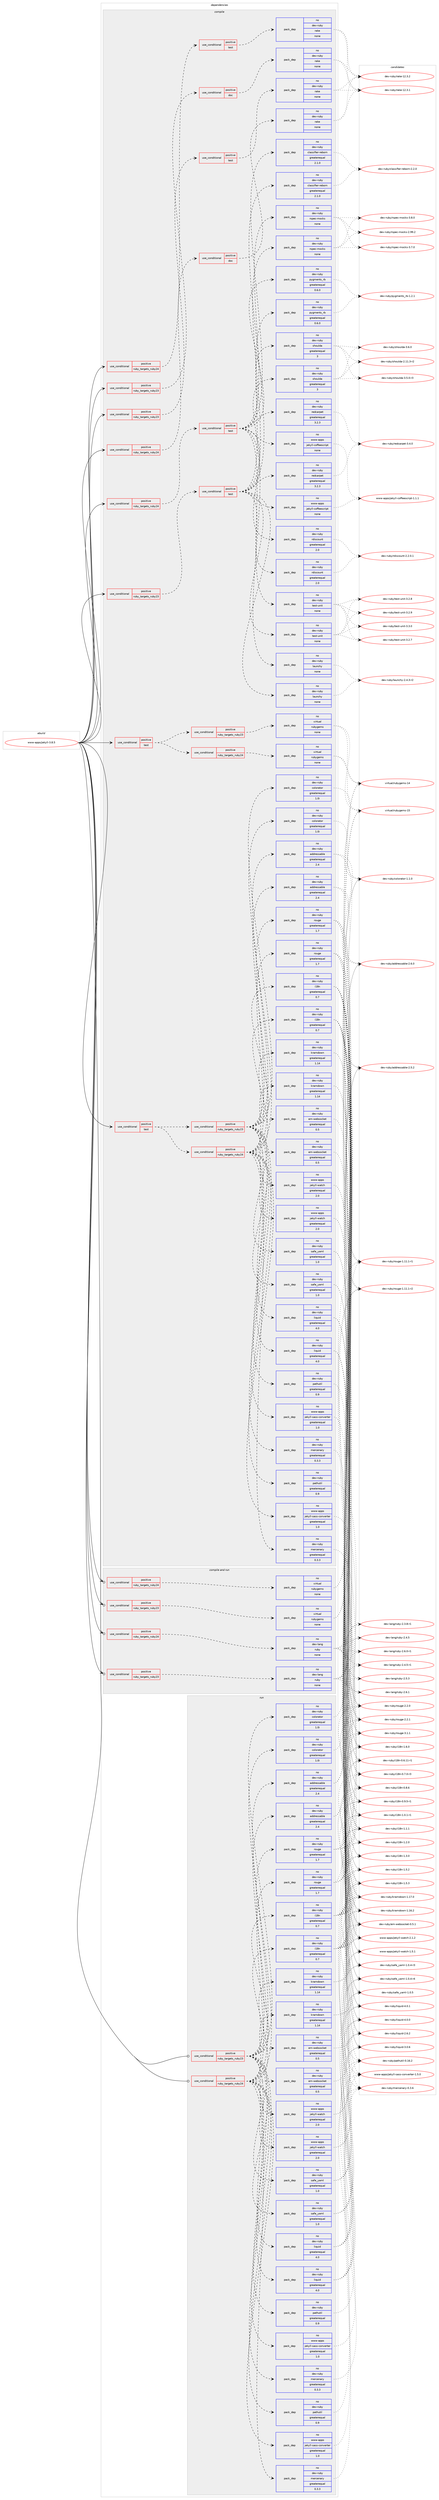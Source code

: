 digraph prolog {

# *************
# Graph options
# *************

newrank=true;
concentrate=true;
compound=true;
graph [rankdir=LR,fontname=Helvetica,fontsize=10,ranksep=1.5];#, ranksep=2.5, nodesep=0.2];
edge  [arrowhead=vee];
node  [fontname=Helvetica,fontsize=10];

# **********
# The ebuild
# **********

subgraph cluster_leftcol {
color=gray;
rank=same;
label=<<i>ebuild</i>>;
id [label="www-apps/jekyll-3.8.5", color=red, width=4, href="../www-apps/jekyll-3.8.5.svg"];
}

# ****************
# The dependencies
# ****************

subgraph cluster_midcol {
color=gray;
label=<<i>dependencies</i>>;
subgraph cluster_compile {
fillcolor="#eeeeee";
style=filled;
label=<<i>compile</i>>;
subgraph cond463052 {
dependency1744985 [label=<<TABLE BORDER="0" CELLBORDER="1" CELLSPACING="0" CELLPADDING="4"><TR><TD ROWSPAN="3" CELLPADDING="10">use_conditional</TD></TR><TR><TD>positive</TD></TR><TR><TD>ruby_targets_ruby23</TD></TR></TABLE>>, shape=none, color=red];
subgraph cond463053 {
dependency1744986 [label=<<TABLE BORDER="0" CELLBORDER="1" CELLSPACING="0" CELLPADDING="4"><TR><TD ROWSPAN="3" CELLPADDING="10">use_conditional</TD></TR><TR><TD>positive</TD></TR><TR><TD>doc</TD></TR></TABLE>>, shape=none, color=red];
subgraph pack1252753 {
dependency1744987 [label=<<TABLE BORDER="0" CELLBORDER="1" CELLSPACING="0" CELLPADDING="4" WIDTH="220"><TR><TD ROWSPAN="6" CELLPADDING="30">pack_dep</TD></TR><TR><TD WIDTH="110">no</TD></TR><TR><TD>dev-ruby</TD></TR><TR><TD>rake</TD></TR><TR><TD>none</TD></TR><TR><TD></TD></TR></TABLE>>, shape=none, color=blue];
}
dependency1744986:e -> dependency1744987:w [weight=20,style="dashed",arrowhead="vee"];
}
dependency1744985:e -> dependency1744986:w [weight=20,style="dashed",arrowhead="vee"];
}
id:e -> dependency1744985:w [weight=20,style="solid",arrowhead="vee"];
subgraph cond463054 {
dependency1744988 [label=<<TABLE BORDER="0" CELLBORDER="1" CELLSPACING="0" CELLPADDING="4"><TR><TD ROWSPAN="3" CELLPADDING="10">use_conditional</TD></TR><TR><TD>positive</TD></TR><TR><TD>ruby_targets_ruby23</TD></TR></TABLE>>, shape=none, color=red];
subgraph cond463055 {
dependency1744989 [label=<<TABLE BORDER="0" CELLBORDER="1" CELLSPACING="0" CELLPADDING="4"><TR><TD ROWSPAN="3" CELLPADDING="10">use_conditional</TD></TR><TR><TD>positive</TD></TR><TR><TD>test</TD></TR></TABLE>>, shape=none, color=red];
subgraph pack1252754 {
dependency1744990 [label=<<TABLE BORDER="0" CELLBORDER="1" CELLSPACING="0" CELLPADDING="4" WIDTH="220"><TR><TD ROWSPAN="6" CELLPADDING="30">pack_dep</TD></TR><TR><TD WIDTH="110">no</TD></TR><TR><TD>dev-ruby</TD></TR><TR><TD>classifier-reborn</TD></TR><TR><TD>greaterequal</TD></TR><TR><TD>2.1.0</TD></TR></TABLE>>, shape=none, color=blue];
}
dependency1744989:e -> dependency1744990:w [weight=20,style="dashed",arrowhead="vee"];
subgraph pack1252755 {
dependency1744991 [label=<<TABLE BORDER="0" CELLBORDER="1" CELLSPACING="0" CELLPADDING="4" WIDTH="220"><TR><TD ROWSPAN="6" CELLPADDING="30">pack_dep</TD></TR><TR><TD WIDTH="110">no</TD></TR><TR><TD>dev-ruby</TD></TR><TR><TD>launchy</TD></TR><TR><TD>none</TD></TR><TR><TD></TD></TR></TABLE>>, shape=none, color=blue];
}
dependency1744989:e -> dependency1744991:w [weight=20,style="dashed",arrowhead="vee"];
subgraph pack1252756 {
dependency1744992 [label=<<TABLE BORDER="0" CELLBORDER="1" CELLSPACING="0" CELLPADDING="4" WIDTH="220"><TR><TD ROWSPAN="6" CELLPADDING="30">pack_dep</TD></TR><TR><TD WIDTH="110">no</TD></TR><TR><TD>dev-ruby</TD></TR><TR><TD>pygments_rb</TD></TR><TR><TD>greaterequal</TD></TR><TR><TD>0.6.0</TD></TR></TABLE>>, shape=none, color=blue];
}
dependency1744989:e -> dependency1744992:w [weight=20,style="dashed",arrowhead="vee"];
subgraph pack1252757 {
dependency1744993 [label=<<TABLE BORDER="0" CELLBORDER="1" CELLSPACING="0" CELLPADDING="4" WIDTH="220"><TR><TD ROWSPAN="6" CELLPADDING="30">pack_dep</TD></TR><TR><TD WIDTH="110">no</TD></TR><TR><TD>dev-ruby</TD></TR><TR><TD>rdiscount</TD></TR><TR><TD>greaterequal</TD></TR><TR><TD>2.0</TD></TR></TABLE>>, shape=none, color=blue];
}
dependency1744989:e -> dependency1744993:w [weight=20,style="dashed",arrowhead="vee"];
subgraph pack1252758 {
dependency1744994 [label=<<TABLE BORDER="0" CELLBORDER="1" CELLSPACING="0" CELLPADDING="4" WIDTH="220"><TR><TD ROWSPAN="6" CELLPADDING="30">pack_dep</TD></TR><TR><TD WIDTH="110">no</TD></TR><TR><TD>dev-ruby</TD></TR><TR><TD>redcarpet</TD></TR><TR><TD>greaterequal</TD></TR><TR><TD>3.2.3</TD></TR></TABLE>>, shape=none, color=blue];
}
dependency1744989:e -> dependency1744994:w [weight=20,style="dashed",arrowhead="vee"];
subgraph pack1252759 {
dependency1744995 [label=<<TABLE BORDER="0" CELLBORDER="1" CELLSPACING="0" CELLPADDING="4" WIDTH="220"><TR><TD ROWSPAN="6" CELLPADDING="30">pack_dep</TD></TR><TR><TD WIDTH="110">no</TD></TR><TR><TD>dev-ruby</TD></TR><TR><TD>rspec-mocks</TD></TR><TR><TD>none</TD></TR><TR><TD></TD></TR></TABLE>>, shape=none, color=blue];
}
dependency1744989:e -> dependency1744995:w [weight=20,style="dashed",arrowhead="vee"];
subgraph pack1252760 {
dependency1744996 [label=<<TABLE BORDER="0" CELLBORDER="1" CELLSPACING="0" CELLPADDING="4" WIDTH="220"><TR><TD ROWSPAN="6" CELLPADDING="30">pack_dep</TD></TR><TR><TD WIDTH="110">no</TD></TR><TR><TD>dev-ruby</TD></TR><TR><TD>shoulda</TD></TR><TR><TD>greaterequal</TD></TR><TR><TD>3</TD></TR></TABLE>>, shape=none, color=blue];
}
dependency1744989:e -> dependency1744996:w [weight=20,style="dashed",arrowhead="vee"];
subgraph pack1252761 {
dependency1744997 [label=<<TABLE BORDER="0" CELLBORDER="1" CELLSPACING="0" CELLPADDING="4" WIDTH="220"><TR><TD ROWSPAN="6" CELLPADDING="30">pack_dep</TD></TR><TR><TD WIDTH="110">no</TD></TR><TR><TD>dev-ruby</TD></TR><TR><TD>test-unit</TD></TR><TR><TD>none</TD></TR><TR><TD></TD></TR></TABLE>>, shape=none, color=blue];
}
dependency1744989:e -> dependency1744997:w [weight=20,style="dashed",arrowhead="vee"];
subgraph pack1252762 {
dependency1744998 [label=<<TABLE BORDER="0" CELLBORDER="1" CELLSPACING="0" CELLPADDING="4" WIDTH="220"><TR><TD ROWSPAN="6" CELLPADDING="30">pack_dep</TD></TR><TR><TD WIDTH="110">no</TD></TR><TR><TD>www-apps</TD></TR><TR><TD>jekyll-coffeescript</TD></TR><TR><TD>none</TD></TR><TR><TD></TD></TR></TABLE>>, shape=none, color=blue];
}
dependency1744989:e -> dependency1744998:w [weight=20,style="dashed",arrowhead="vee"];
}
dependency1744988:e -> dependency1744989:w [weight=20,style="dashed",arrowhead="vee"];
}
id:e -> dependency1744988:w [weight=20,style="solid",arrowhead="vee"];
subgraph cond463056 {
dependency1744999 [label=<<TABLE BORDER="0" CELLBORDER="1" CELLSPACING="0" CELLPADDING="4"><TR><TD ROWSPAN="3" CELLPADDING="10">use_conditional</TD></TR><TR><TD>positive</TD></TR><TR><TD>ruby_targets_ruby23</TD></TR></TABLE>>, shape=none, color=red];
subgraph cond463057 {
dependency1745000 [label=<<TABLE BORDER="0" CELLBORDER="1" CELLSPACING="0" CELLPADDING="4"><TR><TD ROWSPAN="3" CELLPADDING="10">use_conditional</TD></TR><TR><TD>positive</TD></TR><TR><TD>test</TD></TR></TABLE>>, shape=none, color=red];
subgraph pack1252763 {
dependency1745001 [label=<<TABLE BORDER="0" CELLBORDER="1" CELLSPACING="0" CELLPADDING="4" WIDTH="220"><TR><TD ROWSPAN="6" CELLPADDING="30">pack_dep</TD></TR><TR><TD WIDTH="110">no</TD></TR><TR><TD>dev-ruby</TD></TR><TR><TD>rake</TD></TR><TR><TD>none</TD></TR><TR><TD></TD></TR></TABLE>>, shape=none, color=blue];
}
dependency1745000:e -> dependency1745001:w [weight=20,style="dashed",arrowhead="vee"];
}
dependency1744999:e -> dependency1745000:w [weight=20,style="dashed",arrowhead="vee"];
}
id:e -> dependency1744999:w [weight=20,style="solid",arrowhead="vee"];
subgraph cond463058 {
dependency1745002 [label=<<TABLE BORDER="0" CELLBORDER="1" CELLSPACING="0" CELLPADDING="4"><TR><TD ROWSPAN="3" CELLPADDING="10">use_conditional</TD></TR><TR><TD>positive</TD></TR><TR><TD>ruby_targets_ruby24</TD></TR></TABLE>>, shape=none, color=red];
subgraph cond463059 {
dependency1745003 [label=<<TABLE BORDER="0" CELLBORDER="1" CELLSPACING="0" CELLPADDING="4"><TR><TD ROWSPAN="3" CELLPADDING="10">use_conditional</TD></TR><TR><TD>positive</TD></TR><TR><TD>doc</TD></TR></TABLE>>, shape=none, color=red];
subgraph pack1252764 {
dependency1745004 [label=<<TABLE BORDER="0" CELLBORDER="1" CELLSPACING="0" CELLPADDING="4" WIDTH="220"><TR><TD ROWSPAN="6" CELLPADDING="30">pack_dep</TD></TR><TR><TD WIDTH="110">no</TD></TR><TR><TD>dev-ruby</TD></TR><TR><TD>rake</TD></TR><TR><TD>none</TD></TR><TR><TD></TD></TR></TABLE>>, shape=none, color=blue];
}
dependency1745003:e -> dependency1745004:w [weight=20,style="dashed",arrowhead="vee"];
}
dependency1745002:e -> dependency1745003:w [weight=20,style="dashed",arrowhead="vee"];
}
id:e -> dependency1745002:w [weight=20,style="solid",arrowhead="vee"];
subgraph cond463060 {
dependency1745005 [label=<<TABLE BORDER="0" CELLBORDER="1" CELLSPACING="0" CELLPADDING="4"><TR><TD ROWSPAN="3" CELLPADDING="10">use_conditional</TD></TR><TR><TD>positive</TD></TR><TR><TD>ruby_targets_ruby24</TD></TR></TABLE>>, shape=none, color=red];
subgraph cond463061 {
dependency1745006 [label=<<TABLE BORDER="0" CELLBORDER="1" CELLSPACING="0" CELLPADDING="4"><TR><TD ROWSPAN="3" CELLPADDING="10">use_conditional</TD></TR><TR><TD>positive</TD></TR><TR><TD>test</TD></TR></TABLE>>, shape=none, color=red];
subgraph pack1252765 {
dependency1745007 [label=<<TABLE BORDER="0" CELLBORDER="1" CELLSPACING="0" CELLPADDING="4" WIDTH="220"><TR><TD ROWSPAN="6" CELLPADDING="30">pack_dep</TD></TR><TR><TD WIDTH="110">no</TD></TR><TR><TD>dev-ruby</TD></TR><TR><TD>classifier-reborn</TD></TR><TR><TD>greaterequal</TD></TR><TR><TD>2.1.0</TD></TR></TABLE>>, shape=none, color=blue];
}
dependency1745006:e -> dependency1745007:w [weight=20,style="dashed",arrowhead="vee"];
subgraph pack1252766 {
dependency1745008 [label=<<TABLE BORDER="0" CELLBORDER="1" CELLSPACING="0" CELLPADDING="4" WIDTH="220"><TR><TD ROWSPAN="6" CELLPADDING="30">pack_dep</TD></TR><TR><TD WIDTH="110">no</TD></TR><TR><TD>dev-ruby</TD></TR><TR><TD>launchy</TD></TR><TR><TD>none</TD></TR><TR><TD></TD></TR></TABLE>>, shape=none, color=blue];
}
dependency1745006:e -> dependency1745008:w [weight=20,style="dashed",arrowhead="vee"];
subgraph pack1252767 {
dependency1745009 [label=<<TABLE BORDER="0" CELLBORDER="1" CELLSPACING="0" CELLPADDING="4" WIDTH="220"><TR><TD ROWSPAN="6" CELLPADDING="30">pack_dep</TD></TR><TR><TD WIDTH="110">no</TD></TR><TR><TD>dev-ruby</TD></TR><TR><TD>pygments_rb</TD></TR><TR><TD>greaterequal</TD></TR><TR><TD>0.6.0</TD></TR></TABLE>>, shape=none, color=blue];
}
dependency1745006:e -> dependency1745009:w [weight=20,style="dashed",arrowhead="vee"];
subgraph pack1252768 {
dependency1745010 [label=<<TABLE BORDER="0" CELLBORDER="1" CELLSPACING="0" CELLPADDING="4" WIDTH="220"><TR><TD ROWSPAN="6" CELLPADDING="30">pack_dep</TD></TR><TR><TD WIDTH="110">no</TD></TR><TR><TD>dev-ruby</TD></TR><TR><TD>rdiscount</TD></TR><TR><TD>greaterequal</TD></TR><TR><TD>2.0</TD></TR></TABLE>>, shape=none, color=blue];
}
dependency1745006:e -> dependency1745010:w [weight=20,style="dashed",arrowhead="vee"];
subgraph pack1252769 {
dependency1745011 [label=<<TABLE BORDER="0" CELLBORDER="1" CELLSPACING="0" CELLPADDING="4" WIDTH="220"><TR><TD ROWSPAN="6" CELLPADDING="30">pack_dep</TD></TR><TR><TD WIDTH="110">no</TD></TR><TR><TD>dev-ruby</TD></TR><TR><TD>redcarpet</TD></TR><TR><TD>greaterequal</TD></TR><TR><TD>3.2.3</TD></TR></TABLE>>, shape=none, color=blue];
}
dependency1745006:e -> dependency1745011:w [weight=20,style="dashed",arrowhead="vee"];
subgraph pack1252770 {
dependency1745012 [label=<<TABLE BORDER="0" CELLBORDER="1" CELLSPACING="0" CELLPADDING="4" WIDTH="220"><TR><TD ROWSPAN="6" CELLPADDING="30">pack_dep</TD></TR><TR><TD WIDTH="110">no</TD></TR><TR><TD>dev-ruby</TD></TR><TR><TD>rspec-mocks</TD></TR><TR><TD>none</TD></TR><TR><TD></TD></TR></TABLE>>, shape=none, color=blue];
}
dependency1745006:e -> dependency1745012:w [weight=20,style="dashed",arrowhead="vee"];
subgraph pack1252771 {
dependency1745013 [label=<<TABLE BORDER="0" CELLBORDER="1" CELLSPACING="0" CELLPADDING="4" WIDTH="220"><TR><TD ROWSPAN="6" CELLPADDING="30">pack_dep</TD></TR><TR><TD WIDTH="110">no</TD></TR><TR><TD>dev-ruby</TD></TR><TR><TD>shoulda</TD></TR><TR><TD>greaterequal</TD></TR><TR><TD>3</TD></TR></TABLE>>, shape=none, color=blue];
}
dependency1745006:e -> dependency1745013:w [weight=20,style="dashed",arrowhead="vee"];
subgraph pack1252772 {
dependency1745014 [label=<<TABLE BORDER="0" CELLBORDER="1" CELLSPACING="0" CELLPADDING="4" WIDTH="220"><TR><TD ROWSPAN="6" CELLPADDING="30">pack_dep</TD></TR><TR><TD WIDTH="110">no</TD></TR><TR><TD>dev-ruby</TD></TR><TR><TD>test-unit</TD></TR><TR><TD>none</TD></TR><TR><TD></TD></TR></TABLE>>, shape=none, color=blue];
}
dependency1745006:e -> dependency1745014:w [weight=20,style="dashed",arrowhead="vee"];
subgraph pack1252773 {
dependency1745015 [label=<<TABLE BORDER="0" CELLBORDER="1" CELLSPACING="0" CELLPADDING="4" WIDTH="220"><TR><TD ROWSPAN="6" CELLPADDING="30">pack_dep</TD></TR><TR><TD WIDTH="110">no</TD></TR><TR><TD>www-apps</TD></TR><TR><TD>jekyll-coffeescript</TD></TR><TR><TD>none</TD></TR><TR><TD></TD></TR></TABLE>>, shape=none, color=blue];
}
dependency1745006:e -> dependency1745015:w [weight=20,style="dashed",arrowhead="vee"];
}
dependency1745005:e -> dependency1745006:w [weight=20,style="dashed",arrowhead="vee"];
}
id:e -> dependency1745005:w [weight=20,style="solid",arrowhead="vee"];
subgraph cond463062 {
dependency1745016 [label=<<TABLE BORDER="0" CELLBORDER="1" CELLSPACING="0" CELLPADDING="4"><TR><TD ROWSPAN="3" CELLPADDING="10">use_conditional</TD></TR><TR><TD>positive</TD></TR><TR><TD>ruby_targets_ruby24</TD></TR></TABLE>>, shape=none, color=red];
subgraph cond463063 {
dependency1745017 [label=<<TABLE BORDER="0" CELLBORDER="1" CELLSPACING="0" CELLPADDING="4"><TR><TD ROWSPAN="3" CELLPADDING="10">use_conditional</TD></TR><TR><TD>positive</TD></TR><TR><TD>test</TD></TR></TABLE>>, shape=none, color=red];
subgraph pack1252774 {
dependency1745018 [label=<<TABLE BORDER="0" CELLBORDER="1" CELLSPACING="0" CELLPADDING="4" WIDTH="220"><TR><TD ROWSPAN="6" CELLPADDING="30">pack_dep</TD></TR><TR><TD WIDTH="110">no</TD></TR><TR><TD>dev-ruby</TD></TR><TR><TD>rake</TD></TR><TR><TD>none</TD></TR><TR><TD></TD></TR></TABLE>>, shape=none, color=blue];
}
dependency1745017:e -> dependency1745018:w [weight=20,style="dashed",arrowhead="vee"];
}
dependency1745016:e -> dependency1745017:w [weight=20,style="dashed",arrowhead="vee"];
}
id:e -> dependency1745016:w [weight=20,style="solid",arrowhead="vee"];
subgraph cond463064 {
dependency1745019 [label=<<TABLE BORDER="0" CELLBORDER="1" CELLSPACING="0" CELLPADDING="4"><TR><TD ROWSPAN="3" CELLPADDING="10">use_conditional</TD></TR><TR><TD>positive</TD></TR><TR><TD>test</TD></TR></TABLE>>, shape=none, color=red];
subgraph cond463065 {
dependency1745020 [label=<<TABLE BORDER="0" CELLBORDER="1" CELLSPACING="0" CELLPADDING="4"><TR><TD ROWSPAN="3" CELLPADDING="10">use_conditional</TD></TR><TR><TD>positive</TD></TR><TR><TD>ruby_targets_ruby23</TD></TR></TABLE>>, shape=none, color=red];
subgraph pack1252775 {
dependency1745021 [label=<<TABLE BORDER="0" CELLBORDER="1" CELLSPACING="0" CELLPADDING="4" WIDTH="220"><TR><TD ROWSPAN="6" CELLPADDING="30">pack_dep</TD></TR><TR><TD WIDTH="110">no</TD></TR><TR><TD>dev-ruby</TD></TR><TR><TD>addressable</TD></TR><TR><TD>greaterequal</TD></TR><TR><TD>2.4</TD></TR></TABLE>>, shape=none, color=blue];
}
dependency1745020:e -> dependency1745021:w [weight=20,style="dashed",arrowhead="vee"];
subgraph pack1252776 {
dependency1745022 [label=<<TABLE BORDER="0" CELLBORDER="1" CELLSPACING="0" CELLPADDING="4" WIDTH="220"><TR><TD ROWSPAN="6" CELLPADDING="30">pack_dep</TD></TR><TR><TD WIDTH="110">no</TD></TR><TR><TD>dev-ruby</TD></TR><TR><TD>colorator</TD></TR><TR><TD>greaterequal</TD></TR><TR><TD>1.0i</TD></TR></TABLE>>, shape=none, color=blue];
}
dependency1745020:e -> dependency1745022:w [weight=20,style="dashed",arrowhead="vee"];
subgraph pack1252777 {
dependency1745023 [label=<<TABLE BORDER="0" CELLBORDER="1" CELLSPACING="0" CELLPADDING="4" WIDTH="220"><TR><TD ROWSPAN="6" CELLPADDING="30">pack_dep</TD></TR><TR><TD WIDTH="110">no</TD></TR><TR><TD>dev-ruby</TD></TR><TR><TD>em-websocket</TD></TR><TR><TD>greaterequal</TD></TR><TR><TD>0.5</TD></TR></TABLE>>, shape=none, color=blue];
}
dependency1745020:e -> dependency1745023:w [weight=20,style="dashed",arrowhead="vee"];
subgraph pack1252778 {
dependency1745024 [label=<<TABLE BORDER="0" CELLBORDER="1" CELLSPACING="0" CELLPADDING="4" WIDTH="220"><TR><TD ROWSPAN="6" CELLPADDING="30">pack_dep</TD></TR><TR><TD WIDTH="110">no</TD></TR><TR><TD>dev-ruby</TD></TR><TR><TD>i18n</TD></TR><TR><TD>greaterequal</TD></TR><TR><TD>0.7</TD></TR></TABLE>>, shape=none, color=blue];
}
dependency1745020:e -> dependency1745024:w [weight=20,style="dashed",arrowhead="vee"];
subgraph pack1252779 {
dependency1745025 [label=<<TABLE BORDER="0" CELLBORDER="1" CELLSPACING="0" CELLPADDING="4" WIDTH="220"><TR><TD ROWSPAN="6" CELLPADDING="30">pack_dep</TD></TR><TR><TD WIDTH="110">no</TD></TR><TR><TD>dev-ruby</TD></TR><TR><TD>kramdown</TD></TR><TR><TD>greaterequal</TD></TR><TR><TD>1.14</TD></TR></TABLE>>, shape=none, color=blue];
}
dependency1745020:e -> dependency1745025:w [weight=20,style="dashed",arrowhead="vee"];
subgraph pack1252780 {
dependency1745026 [label=<<TABLE BORDER="0" CELLBORDER="1" CELLSPACING="0" CELLPADDING="4" WIDTH="220"><TR><TD ROWSPAN="6" CELLPADDING="30">pack_dep</TD></TR><TR><TD WIDTH="110">no</TD></TR><TR><TD>dev-ruby</TD></TR><TR><TD>liquid</TD></TR><TR><TD>greaterequal</TD></TR><TR><TD>4.0</TD></TR></TABLE>>, shape=none, color=blue];
}
dependency1745020:e -> dependency1745026:w [weight=20,style="dashed",arrowhead="vee"];
subgraph pack1252781 {
dependency1745027 [label=<<TABLE BORDER="0" CELLBORDER="1" CELLSPACING="0" CELLPADDING="4" WIDTH="220"><TR><TD ROWSPAN="6" CELLPADDING="30">pack_dep</TD></TR><TR><TD WIDTH="110">no</TD></TR><TR><TD>dev-ruby</TD></TR><TR><TD>mercenary</TD></TR><TR><TD>greaterequal</TD></TR><TR><TD>0.3.3</TD></TR></TABLE>>, shape=none, color=blue];
}
dependency1745020:e -> dependency1745027:w [weight=20,style="dashed",arrowhead="vee"];
subgraph pack1252782 {
dependency1745028 [label=<<TABLE BORDER="0" CELLBORDER="1" CELLSPACING="0" CELLPADDING="4" WIDTH="220"><TR><TD ROWSPAN="6" CELLPADDING="30">pack_dep</TD></TR><TR><TD WIDTH="110">no</TD></TR><TR><TD>dev-ruby</TD></TR><TR><TD>pathutil</TD></TR><TR><TD>greaterequal</TD></TR><TR><TD>0.9</TD></TR></TABLE>>, shape=none, color=blue];
}
dependency1745020:e -> dependency1745028:w [weight=20,style="dashed",arrowhead="vee"];
subgraph pack1252783 {
dependency1745029 [label=<<TABLE BORDER="0" CELLBORDER="1" CELLSPACING="0" CELLPADDING="4" WIDTH="220"><TR><TD ROWSPAN="6" CELLPADDING="30">pack_dep</TD></TR><TR><TD WIDTH="110">no</TD></TR><TR><TD>dev-ruby</TD></TR><TR><TD>safe_yaml</TD></TR><TR><TD>greaterequal</TD></TR><TR><TD>1.0</TD></TR></TABLE>>, shape=none, color=blue];
}
dependency1745020:e -> dependency1745029:w [weight=20,style="dashed",arrowhead="vee"];
subgraph pack1252784 {
dependency1745030 [label=<<TABLE BORDER="0" CELLBORDER="1" CELLSPACING="0" CELLPADDING="4" WIDTH="220"><TR><TD ROWSPAN="6" CELLPADDING="30">pack_dep</TD></TR><TR><TD WIDTH="110">no</TD></TR><TR><TD>dev-ruby</TD></TR><TR><TD>rouge</TD></TR><TR><TD>greaterequal</TD></TR><TR><TD>1.7</TD></TR></TABLE>>, shape=none, color=blue];
}
dependency1745020:e -> dependency1745030:w [weight=20,style="dashed",arrowhead="vee"];
subgraph pack1252785 {
dependency1745031 [label=<<TABLE BORDER="0" CELLBORDER="1" CELLSPACING="0" CELLPADDING="4" WIDTH="220"><TR><TD ROWSPAN="6" CELLPADDING="30">pack_dep</TD></TR><TR><TD WIDTH="110">no</TD></TR><TR><TD>www-apps</TD></TR><TR><TD>jekyll-sass-converter</TD></TR><TR><TD>greaterequal</TD></TR><TR><TD>1.0</TD></TR></TABLE>>, shape=none, color=blue];
}
dependency1745020:e -> dependency1745031:w [weight=20,style="dashed",arrowhead="vee"];
subgraph pack1252786 {
dependency1745032 [label=<<TABLE BORDER="0" CELLBORDER="1" CELLSPACING="0" CELLPADDING="4" WIDTH="220"><TR><TD ROWSPAN="6" CELLPADDING="30">pack_dep</TD></TR><TR><TD WIDTH="110">no</TD></TR><TR><TD>www-apps</TD></TR><TR><TD>jekyll-watch</TD></TR><TR><TD>greaterequal</TD></TR><TR><TD>2.0</TD></TR></TABLE>>, shape=none, color=blue];
}
dependency1745020:e -> dependency1745032:w [weight=20,style="dashed",arrowhead="vee"];
}
dependency1745019:e -> dependency1745020:w [weight=20,style="dashed",arrowhead="vee"];
subgraph cond463066 {
dependency1745033 [label=<<TABLE BORDER="0" CELLBORDER="1" CELLSPACING="0" CELLPADDING="4"><TR><TD ROWSPAN="3" CELLPADDING="10">use_conditional</TD></TR><TR><TD>positive</TD></TR><TR><TD>ruby_targets_ruby24</TD></TR></TABLE>>, shape=none, color=red];
subgraph pack1252787 {
dependency1745034 [label=<<TABLE BORDER="0" CELLBORDER="1" CELLSPACING="0" CELLPADDING="4" WIDTH="220"><TR><TD ROWSPAN="6" CELLPADDING="30">pack_dep</TD></TR><TR><TD WIDTH="110">no</TD></TR><TR><TD>dev-ruby</TD></TR><TR><TD>addressable</TD></TR><TR><TD>greaterequal</TD></TR><TR><TD>2.4</TD></TR></TABLE>>, shape=none, color=blue];
}
dependency1745033:e -> dependency1745034:w [weight=20,style="dashed",arrowhead="vee"];
subgraph pack1252788 {
dependency1745035 [label=<<TABLE BORDER="0" CELLBORDER="1" CELLSPACING="0" CELLPADDING="4" WIDTH="220"><TR><TD ROWSPAN="6" CELLPADDING="30">pack_dep</TD></TR><TR><TD WIDTH="110">no</TD></TR><TR><TD>dev-ruby</TD></TR><TR><TD>colorator</TD></TR><TR><TD>greaterequal</TD></TR><TR><TD>1.0i</TD></TR></TABLE>>, shape=none, color=blue];
}
dependency1745033:e -> dependency1745035:w [weight=20,style="dashed",arrowhead="vee"];
subgraph pack1252789 {
dependency1745036 [label=<<TABLE BORDER="0" CELLBORDER="1" CELLSPACING="0" CELLPADDING="4" WIDTH="220"><TR><TD ROWSPAN="6" CELLPADDING="30">pack_dep</TD></TR><TR><TD WIDTH="110">no</TD></TR><TR><TD>dev-ruby</TD></TR><TR><TD>em-websocket</TD></TR><TR><TD>greaterequal</TD></TR><TR><TD>0.5</TD></TR></TABLE>>, shape=none, color=blue];
}
dependency1745033:e -> dependency1745036:w [weight=20,style="dashed",arrowhead="vee"];
subgraph pack1252790 {
dependency1745037 [label=<<TABLE BORDER="0" CELLBORDER="1" CELLSPACING="0" CELLPADDING="4" WIDTH="220"><TR><TD ROWSPAN="6" CELLPADDING="30">pack_dep</TD></TR><TR><TD WIDTH="110">no</TD></TR><TR><TD>dev-ruby</TD></TR><TR><TD>i18n</TD></TR><TR><TD>greaterequal</TD></TR><TR><TD>0.7</TD></TR></TABLE>>, shape=none, color=blue];
}
dependency1745033:e -> dependency1745037:w [weight=20,style="dashed",arrowhead="vee"];
subgraph pack1252791 {
dependency1745038 [label=<<TABLE BORDER="0" CELLBORDER="1" CELLSPACING="0" CELLPADDING="4" WIDTH="220"><TR><TD ROWSPAN="6" CELLPADDING="30">pack_dep</TD></TR><TR><TD WIDTH="110">no</TD></TR><TR><TD>dev-ruby</TD></TR><TR><TD>kramdown</TD></TR><TR><TD>greaterequal</TD></TR><TR><TD>1.14</TD></TR></TABLE>>, shape=none, color=blue];
}
dependency1745033:e -> dependency1745038:w [weight=20,style="dashed",arrowhead="vee"];
subgraph pack1252792 {
dependency1745039 [label=<<TABLE BORDER="0" CELLBORDER="1" CELLSPACING="0" CELLPADDING="4" WIDTH="220"><TR><TD ROWSPAN="6" CELLPADDING="30">pack_dep</TD></TR><TR><TD WIDTH="110">no</TD></TR><TR><TD>dev-ruby</TD></TR><TR><TD>liquid</TD></TR><TR><TD>greaterequal</TD></TR><TR><TD>4.0</TD></TR></TABLE>>, shape=none, color=blue];
}
dependency1745033:e -> dependency1745039:w [weight=20,style="dashed",arrowhead="vee"];
subgraph pack1252793 {
dependency1745040 [label=<<TABLE BORDER="0" CELLBORDER="1" CELLSPACING="0" CELLPADDING="4" WIDTH="220"><TR><TD ROWSPAN="6" CELLPADDING="30">pack_dep</TD></TR><TR><TD WIDTH="110">no</TD></TR><TR><TD>dev-ruby</TD></TR><TR><TD>mercenary</TD></TR><TR><TD>greaterequal</TD></TR><TR><TD>0.3.3</TD></TR></TABLE>>, shape=none, color=blue];
}
dependency1745033:e -> dependency1745040:w [weight=20,style="dashed",arrowhead="vee"];
subgraph pack1252794 {
dependency1745041 [label=<<TABLE BORDER="0" CELLBORDER="1" CELLSPACING="0" CELLPADDING="4" WIDTH="220"><TR><TD ROWSPAN="6" CELLPADDING="30">pack_dep</TD></TR><TR><TD WIDTH="110">no</TD></TR><TR><TD>dev-ruby</TD></TR><TR><TD>pathutil</TD></TR><TR><TD>greaterequal</TD></TR><TR><TD>0.9</TD></TR></TABLE>>, shape=none, color=blue];
}
dependency1745033:e -> dependency1745041:w [weight=20,style="dashed",arrowhead="vee"];
subgraph pack1252795 {
dependency1745042 [label=<<TABLE BORDER="0" CELLBORDER="1" CELLSPACING="0" CELLPADDING="4" WIDTH="220"><TR><TD ROWSPAN="6" CELLPADDING="30">pack_dep</TD></TR><TR><TD WIDTH="110">no</TD></TR><TR><TD>dev-ruby</TD></TR><TR><TD>safe_yaml</TD></TR><TR><TD>greaterequal</TD></TR><TR><TD>1.0</TD></TR></TABLE>>, shape=none, color=blue];
}
dependency1745033:e -> dependency1745042:w [weight=20,style="dashed",arrowhead="vee"];
subgraph pack1252796 {
dependency1745043 [label=<<TABLE BORDER="0" CELLBORDER="1" CELLSPACING="0" CELLPADDING="4" WIDTH="220"><TR><TD ROWSPAN="6" CELLPADDING="30">pack_dep</TD></TR><TR><TD WIDTH="110">no</TD></TR><TR><TD>dev-ruby</TD></TR><TR><TD>rouge</TD></TR><TR><TD>greaterequal</TD></TR><TR><TD>1.7</TD></TR></TABLE>>, shape=none, color=blue];
}
dependency1745033:e -> dependency1745043:w [weight=20,style="dashed",arrowhead="vee"];
subgraph pack1252797 {
dependency1745044 [label=<<TABLE BORDER="0" CELLBORDER="1" CELLSPACING="0" CELLPADDING="4" WIDTH="220"><TR><TD ROWSPAN="6" CELLPADDING="30">pack_dep</TD></TR><TR><TD WIDTH="110">no</TD></TR><TR><TD>www-apps</TD></TR><TR><TD>jekyll-sass-converter</TD></TR><TR><TD>greaterequal</TD></TR><TR><TD>1.0</TD></TR></TABLE>>, shape=none, color=blue];
}
dependency1745033:e -> dependency1745044:w [weight=20,style="dashed",arrowhead="vee"];
subgraph pack1252798 {
dependency1745045 [label=<<TABLE BORDER="0" CELLBORDER="1" CELLSPACING="0" CELLPADDING="4" WIDTH="220"><TR><TD ROWSPAN="6" CELLPADDING="30">pack_dep</TD></TR><TR><TD WIDTH="110">no</TD></TR><TR><TD>www-apps</TD></TR><TR><TD>jekyll-watch</TD></TR><TR><TD>greaterequal</TD></TR><TR><TD>2.0</TD></TR></TABLE>>, shape=none, color=blue];
}
dependency1745033:e -> dependency1745045:w [weight=20,style="dashed",arrowhead="vee"];
}
dependency1745019:e -> dependency1745033:w [weight=20,style="dashed",arrowhead="vee"];
}
id:e -> dependency1745019:w [weight=20,style="solid",arrowhead="vee"];
subgraph cond463067 {
dependency1745046 [label=<<TABLE BORDER="0" CELLBORDER="1" CELLSPACING="0" CELLPADDING="4"><TR><TD ROWSPAN="3" CELLPADDING="10">use_conditional</TD></TR><TR><TD>positive</TD></TR><TR><TD>test</TD></TR></TABLE>>, shape=none, color=red];
subgraph cond463068 {
dependency1745047 [label=<<TABLE BORDER="0" CELLBORDER="1" CELLSPACING="0" CELLPADDING="4"><TR><TD ROWSPAN="3" CELLPADDING="10">use_conditional</TD></TR><TR><TD>positive</TD></TR><TR><TD>ruby_targets_ruby23</TD></TR></TABLE>>, shape=none, color=red];
subgraph pack1252799 {
dependency1745048 [label=<<TABLE BORDER="0" CELLBORDER="1" CELLSPACING="0" CELLPADDING="4" WIDTH="220"><TR><TD ROWSPAN="6" CELLPADDING="30">pack_dep</TD></TR><TR><TD WIDTH="110">no</TD></TR><TR><TD>virtual</TD></TR><TR><TD>rubygems</TD></TR><TR><TD>none</TD></TR><TR><TD></TD></TR></TABLE>>, shape=none, color=blue];
}
dependency1745047:e -> dependency1745048:w [weight=20,style="dashed",arrowhead="vee"];
}
dependency1745046:e -> dependency1745047:w [weight=20,style="dashed",arrowhead="vee"];
subgraph cond463069 {
dependency1745049 [label=<<TABLE BORDER="0" CELLBORDER="1" CELLSPACING="0" CELLPADDING="4"><TR><TD ROWSPAN="3" CELLPADDING="10">use_conditional</TD></TR><TR><TD>positive</TD></TR><TR><TD>ruby_targets_ruby24</TD></TR></TABLE>>, shape=none, color=red];
subgraph pack1252800 {
dependency1745050 [label=<<TABLE BORDER="0" CELLBORDER="1" CELLSPACING="0" CELLPADDING="4" WIDTH="220"><TR><TD ROWSPAN="6" CELLPADDING="30">pack_dep</TD></TR><TR><TD WIDTH="110">no</TD></TR><TR><TD>virtual</TD></TR><TR><TD>rubygems</TD></TR><TR><TD>none</TD></TR><TR><TD></TD></TR></TABLE>>, shape=none, color=blue];
}
dependency1745049:e -> dependency1745050:w [weight=20,style="dashed",arrowhead="vee"];
}
dependency1745046:e -> dependency1745049:w [weight=20,style="dashed",arrowhead="vee"];
}
id:e -> dependency1745046:w [weight=20,style="solid",arrowhead="vee"];
}
subgraph cluster_compileandrun {
fillcolor="#eeeeee";
style=filled;
label=<<i>compile and run</i>>;
subgraph cond463070 {
dependency1745051 [label=<<TABLE BORDER="0" CELLBORDER="1" CELLSPACING="0" CELLPADDING="4"><TR><TD ROWSPAN="3" CELLPADDING="10">use_conditional</TD></TR><TR><TD>positive</TD></TR><TR><TD>ruby_targets_ruby23</TD></TR></TABLE>>, shape=none, color=red];
subgraph pack1252801 {
dependency1745052 [label=<<TABLE BORDER="0" CELLBORDER="1" CELLSPACING="0" CELLPADDING="4" WIDTH="220"><TR><TD ROWSPAN="6" CELLPADDING="30">pack_dep</TD></TR><TR><TD WIDTH="110">no</TD></TR><TR><TD>dev-lang</TD></TR><TR><TD>ruby</TD></TR><TR><TD>none</TD></TR><TR><TD></TD></TR></TABLE>>, shape=none, color=blue];
}
dependency1745051:e -> dependency1745052:w [weight=20,style="dashed",arrowhead="vee"];
}
id:e -> dependency1745051:w [weight=20,style="solid",arrowhead="odotvee"];
subgraph cond463071 {
dependency1745053 [label=<<TABLE BORDER="0" CELLBORDER="1" CELLSPACING="0" CELLPADDING="4"><TR><TD ROWSPAN="3" CELLPADDING="10">use_conditional</TD></TR><TR><TD>positive</TD></TR><TR><TD>ruby_targets_ruby23</TD></TR></TABLE>>, shape=none, color=red];
subgraph pack1252802 {
dependency1745054 [label=<<TABLE BORDER="0" CELLBORDER="1" CELLSPACING="0" CELLPADDING="4" WIDTH="220"><TR><TD ROWSPAN="6" CELLPADDING="30">pack_dep</TD></TR><TR><TD WIDTH="110">no</TD></TR><TR><TD>virtual</TD></TR><TR><TD>rubygems</TD></TR><TR><TD>none</TD></TR><TR><TD></TD></TR></TABLE>>, shape=none, color=blue];
}
dependency1745053:e -> dependency1745054:w [weight=20,style="dashed",arrowhead="vee"];
}
id:e -> dependency1745053:w [weight=20,style="solid",arrowhead="odotvee"];
subgraph cond463072 {
dependency1745055 [label=<<TABLE BORDER="0" CELLBORDER="1" CELLSPACING="0" CELLPADDING="4"><TR><TD ROWSPAN="3" CELLPADDING="10">use_conditional</TD></TR><TR><TD>positive</TD></TR><TR><TD>ruby_targets_ruby24</TD></TR></TABLE>>, shape=none, color=red];
subgraph pack1252803 {
dependency1745056 [label=<<TABLE BORDER="0" CELLBORDER="1" CELLSPACING="0" CELLPADDING="4" WIDTH="220"><TR><TD ROWSPAN="6" CELLPADDING="30">pack_dep</TD></TR><TR><TD WIDTH="110">no</TD></TR><TR><TD>dev-lang</TD></TR><TR><TD>ruby</TD></TR><TR><TD>none</TD></TR><TR><TD></TD></TR></TABLE>>, shape=none, color=blue];
}
dependency1745055:e -> dependency1745056:w [weight=20,style="dashed",arrowhead="vee"];
}
id:e -> dependency1745055:w [weight=20,style="solid",arrowhead="odotvee"];
subgraph cond463073 {
dependency1745057 [label=<<TABLE BORDER="0" CELLBORDER="1" CELLSPACING="0" CELLPADDING="4"><TR><TD ROWSPAN="3" CELLPADDING="10">use_conditional</TD></TR><TR><TD>positive</TD></TR><TR><TD>ruby_targets_ruby24</TD></TR></TABLE>>, shape=none, color=red];
subgraph pack1252804 {
dependency1745058 [label=<<TABLE BORDER="0" CELLBORDER="1" CELLSPACING="0" CELLPADDING="4" WIDTH="220"><TR><TD ROWSPAN="6" CELLPADDING="30">pack_dep</TD></TR><TR><TD WIDTH="110">no</TD></TR><TR><TD>virtual</TD></TR><TR><TD>rubygems</TD></TR><TR><TD>none</TD></TR><TR><TD></TD></TR></TABLE>>, shape=none, color=blue];
}
dependency1745057:e -> dependency1745058:w [weight=20,style="dashed",arrowhead="vee"];
}
id:e -> dependency1745057:w [weight=20,style="solid",arrowhead="odotvee"];
}
subgraph cluster_run {
fillcolor="#eeeeee";
style=filled;
label=<<i>run</i>>;
subgraph cond463074 {
dependency1745059 [label=<<TABLE BORDER="0" CELLBORDER="1" CELLSPACING="0" CELLPADDING="4"><TR><TD ROWSPAN="3" CELLPADDING="10">use_conditional</TD></TR><TR><TD>positive</TD></TR><TR><TD>ruby_targets_ruby23</TD></TR></TABLE>>, shape=none, color=red];
subgraph pack1252805 {
dependency1745060 [label=<<TABLE BORDER="0" CELLBORDER="1" CELLSPACING="0" CELLPADDING="4" WIDTH="220"><TR><TD ROWSPAN="6" CELLPADDING="30">pack_dep</TD></TR><TR><TD WIDTH="110">no</TD></TR><TR><TD>dev-ruby</TD></TR><TR><TD>addressable</TD></TR><TR><TD>greaterequal</TD></TR><TR><TD>2.4</TD></TR></TABLE>>, shape=none, color=blue];
}
dependency1745059:e -> dependency1745060:w [weight=20,style="dashed",arrowhead="vee"];
subgraph pack1252806 {
dependency1745061 [label=<<TABLE BORDER="0" CELLBORDER="1" CELLSPACING="0" CELLPADDING="4" WIDTH="220"><TR><TD ROWSPAN="6" CELLPADDING="30">pack_dep</TD></TR><TR><TD WIDTH="110">no</TD></TR><TR><TD>dev-ruby</TD></TR><TR><TD>colorator</TD></TR><TR><TD>greaterequal</TD></TR><TR><TD>1.0i</TD></TR></TABLE>>, shape=none, color=blue];
}
dependency1745059:e -> dependency1745061:w [weight=20,style="dashed",arrowhead="vee"];
subgraph pack1252807 {
dependency1745062 [label=<<TABLE BORDER="0" CELLBORDER="1" CELLSPACING="0" CELLPADDING="4" WIDTH="220"><TR><TD ROWSPAN="6" CELLPADDING="30">pack_dep</TD></TR><TR><TD WIDTH="110">no</TD></TR><TR><TD>dev-ruby</TD></TR><TR><TD>em-websocket</TD></TR><TR><TD>greaterequal</TD></TR><TR><TD>0.5</TD></TR></TABLE>>, shape=none, color=blue];
}
dependency1745059:e -> dependency1745062:w [weight=20,style="dashed",arrowhead="vee"];
subgraph pack1252808 {
dependency1745063 [label=<<TABLE BORDER="0" CELLBORDER="1" CELLSPACING="0" CELLPADDING="4" WIDTH="220"><TR><TD ROWSPAN="6" CELLPADDING="30">pack_dep</TD></TR><TR><TD WIDTH="110">no</TD></TR><TR><TD>dev-ruby</TD></TR><TR><TD>i18n</TD></TR><TR><TD>greaterequal</TD></TR><TR><TD>0.7</TD></TR></TABLE>>, shape=none, color=blue];
}
dependency1745059:e -> dependency1745063:w [weight=20,style="dashed",arrowhead="vee"];
subgraph pack1252809 {
dependency1745064 [label=<<TABLE BORDER="0" CELLBORDER="1" CELLSPACING="0" CELLPADDING="4" WIDTH="220"><TR><TD ROWSPAN="6" CELLPADDING="30">pack_dep</TD></TR><TR><TD WIDTH="110">no</TD></TR><TR><TD>dev-ruby</TD></TR><TR><TD>kramdown</TD></TR><TR><TD>greaterequal</TD></TR><TR><TD>1.14</TD></TR></TABLE>>, shape=none, color=blue];
}
dependency1745059:e -> dependency1745064:w [weight=20,style="dashed",arrowhead="vee"];
subgraph pack1252810 {
dependency1745065 [label=<<TABLE BORDER="0" CELLBORDER="1" CELLSPACING="0" CELLPADDING="4" WIDTH="220"><TR><TD ROWSPAN="6" CELLPADDING="30">pack_dep</TD></TR><TR><TD WIDTH="110">no</TD></TR><TR><TD>dev-ruby</TD></TR><TR><TD>liquid</TD></TR><TR><TD>greaterequal</TD></TR><TR><TD>4.0</TD></TR></TABLE>>, shape=none, color=blue];
}
dependency1745059:e -> dependency1745065:w [weight=20,style="dashed",arrowhead="vee"];
subgraph pack1252811 {
dependency1745066 [label=<<TABLE BORDER="0" CELLBORDER="1" CELLSPACING="0" CELLPADDING="4" WIDTH="220"><TR><TD ROWSPAN="6" CELLPADDING="30">pack_dep</TD></TR><TR><TD WIDTH="110">no</TD></TR><TR><TD>dev-ruby</TD></TR><TR><TD>mercenary</TD></TR><TR><TD>greaterequal</TD></TR><TR><TD>0.3.3</TD></TR></TABLE>>, shape=none, color=blue];
}
dependency1745059:e -> dependency1745066:w [weight=20,style="dashed",arrowhead="vee"];
subgraph pack1252812 {
dependency1745067 [label=<<TABLE BORDER="0" CELLBORDER="1" CELLSPACING="0" CELLPADDING="4" WIDTH="220"><TR><TD ROWSPAN="6" CELLPADDING="30">pack_dep</TD></TR><TR><TD WIDTH="110">no</TD></TR><TR><TD>dev-ruby</TD></TR><TR><TD>pathutil</TD></TR><TR><TD>greaterequal</TD></TR><TR><TD>0.9</TD></TR></TABLE>>, shape=none, color=blue];
}
dependency1745059:e -> dependency1745067:w [weight=20,style="dashed",arrowhead="vee"];
subgraph pack1252813 {
dependency1745068 [label=<<TABLE BORDER="0" CELLBORDER="1" CELLSPACING="0" CELLPADDING="4" WIDTH="220"><TR><TD ROWSPAN="6" CELLPADDING="30">pack_dep</TD></TR><TR><TD WIDTH="110">no</TD></TR><TR><TD>dev-ruby</TD></TR><TR><TD>safe_yaml</TD></TR><TR><TD>greaterequal</TD></TR><TR><TD>1.0</TD></TR></TABLE>>, shape=none, color=blue];
}
dependency1745059:e -> dependency1745068:w [weight=20,style="dashed",arrowhead="vee"];
subgraph pack1252814 {
dependency1745069 [label=<<TABLE BORDER="0" CELLBORDER="1" CELLSPACING="0" CELLPADDING="4" WIDTH="220"><TR><TD ROWSPAN="6" CELLPADDING="30">pack_dep</TD></TR><TR><TD WIDTH="110">no</TD></TR><TR><TD>dev-ruby</TD></TR><TR><TD>rouge</TD></TR><TR><TD>greaterequal</TD></TR><TR><TD>1.7</TD></TR></TABLE>>, shape=none, color=blue];
}
dependency1745059:e -> dependency1745069:w [weight=20,style="dashed",arrowhead="vee"];
subgraph pack1252815 {
dependency1745070 [label=<<TABLE BORDER="0" CELLBORDER="1" CELLSPACING="0" CELLPADDING="4" WIDTH="220"><TR><TD ROWSPAN="6" CELLPADDING="30">pack_dep</TD></TR><TR><TD WIDTH="110">no</TD></TR><TR><TD>www-apps</TD></TR><TR><TD>jekyll-sass-converter</TD></TR><TR><TD>greaterequal</TD></TR><TR><TD>1.0</TD></TR></TABLE>>, shape=none, color=blue];
}
dependency1745059:e -> dependency1745070:w [weight=20,style="dashed",arrowhead="vee"];
subgraph pack1252816 {
dependency1745071 [label=<<TABLE BORDER="0" CELLBORDER="1" CELLSPACING="0" CELLPADDING="4" WIDTH="220"><TR><TD ROWSPAN="6" CELLPADDING="30">pack_dep</TD></TR><TR><TD WIDTH="110">no</TD></TR><TR><TD>www-apps</TD></TR><TR><TD>jekyll-watch</TD></TR><TR><TD>greaterequal</TD></TR><TR><TD>2.0</TD></TR></TABLE>>, shape=none, color=blue];
}
dependency1745059:e -> dependency1745071:w [weight=20,style="dashed",arrowhead="vee"];
}
id:e -> dependency1745059:w [weight=20,style="solid",arrowhead="odot"];
subgraph cond463075 {
dependency1745072 [label=<<TABLE BORDER="0" CELLBORDER="1" CELLSPACING="0" CELLPADDING="4"><TR><TD ROWSPAN="3" CELLPADDING="10">use_conditional</TD></TR><TR><TD>positive</TD></TR><TR><TD>ruby_targets_ruby24</TD></TR></TABLE>>, shape=none, color=red];
subgraph pack1252817 {
dependency1745073 [label=<<TABLE BORDER="0" CELLBORDER="1" CELLSPACING="0" CELLPADDING="4" WIDTH="220"><TR><TD ROWSPAN="6" CELLPADDING="30">pack_dep</TD></TR><TR><TD WIDTH="110">no</TD></TR><TR><TD>dev-ruby</TD></TR><TR><TD>addressable</TD></TR><TR><TD>greaterequal</TD></TR><TR><TD>2.4</TD></TR></TABLE>>, shape=none, color=blue];
}
dependency1745072:e -> dependency1745073:w [weight=20,style="dashed",arrowhead="vee"];
subgraph pack1252818 {
dependency1745074 [label=<<TABLE BORDER="0" CELLBORDER="1" CELLSPACING="0" CELLPADDING="4" WIDTH="220"><TR><TD ROWSPAN="6" CELLPADDING="30">pack_dep</TD></TR><TR><TD WIDTH="110">no</TD></TR><TR><TD>dev-ruby</TD></TR><TR><TD>colorator</TD></TR><TR><TD>greaterequal</TD></TR><TR><TD>1.0i</TD></TR></TABLE>>, shape=none, color=blue];
}
dependency1745072:e -> dependency1745074:w [weight=20,style="dashed",arrowhead="vee"];
subgraph pack1252819 {
dependency1745075 [label=<<TABLE BORDER="0" CELLBORDER="1" CELLSPACING="0" CELLPADDING="4" WIDTH="220"><TR><TD ROWSPAN="6" CELLPADDING="30">pack_dep</TD></TR><TR><TD WIDTH="110">no</TD></TR><TR><TD>dev-ruby</TD></TR><TR><TD>em-websocket</TD></TR><TR><TD>greaterequal</TD></TR><TR><TD>0.5</TD></TR></TABLE>>, shape=none, color=blue];
}
dependency1745072:e -> dependency1745075:w [weight=20,style="dashed",arrowhead="vee"];
subgraph pack1252820 {
dependency1745076 [label=<<TABLE BORDER="0" CELLBORDER="1" CELLSPACING="0" CELLPADDING="4" WIDTH="220"><TR><TD ROWSPAN="6" CELLPADDING="30">pack_dep</TD></TR><TR><TD WIDTH="110">no</TD></TR><TR><TD>dev-ruby</TD></TR><TR><TD>i18n</TD></TR><TR><TD>greaterequal</TD></TR><TR><TD>0.7</TD></TR></TABLE>>, shape=none, color=blue];
}
dependency1745072:e -> dependency1745076:w [weight=20,style="dashed",arrowhead="vee"];
subgraph pack1252821 {
dependency1745077 [label=<<TABLE BORDER="0" CELLBORDER="1" CELLSPACING="0" CELLPADDING="4" WIDTH="220"><TR><TD ROWSPAN="6" CELLPADDING="30">pack_dep</TD></TR><TR><TD WIDTH="110">no</TD></TR><TR><TD>dev-ruby</TD></TR><TR><TD>kramdown</TD></TR><TR><TD>greaterequal</TD></TR><TR><TD>1.14</TD></TR></TABLE>>, shape=none, color=blue];
}
dependency1745072:e -> dependency1745077:w [weight=20,style="dashed",arrowhead="vee"];
subgraph pack1252822 {
dependency1745078 [label=<<TABLE BORDER="0" CELLBORDER="1" CELLSPACING="0" CELLPADDING="4" WIDTH="220"><TR><TD ROWSPAN="6" CELLPADDING="30">pack_dep</TD></TR><TR><TD WIDTH="110">no</TD></TR><TR><TD>dev-ruby</TD></TR><TR><TD>liquid</TD></TR><TR><TD>greaterequal</TD></TR><TR><TD>4.0</TD></TR></TABLE>>, shape=none, color=blue];
}
dependency1745072:e -> dependency1745078:w [weight=20,style="dashed",arrowhead="vee"];
subgraph pack1252823 {
dependency1745079 [label=<<TABLE BORDER="0" CELLBORDER="1" CELLSPACING="0" CELLPADDING="4" WIDTH="220"><TR><TD ROWSPAN="6" CELLPADDING="30">pack_dep</TD></TR><TR><TD WIDTH="110">no</TD></TR><TR><TD>dev-ruby</TD></TR><TR><TD>mercenary</TD></TR><TR><TD>greaterequal</TD></TR><TR><TD>0.3.3</TD></TR></TABLE>>, shape=none, color=blue];
}
dependency1745072:e -> dependency1745079:w [weight=20,style="dashed",arrowhead="vee"];
subgraph pack1252824 {
dependency1745080 [label=<<TABLE BORDER="0" CELLBORDER="1" CELLSPACING="0" CELLPADDING="4" WIDTH="220"><TR><TD ROWSPAN="6" CELLPADDING="30">pack_dep</TD></TR><TR><TD WIDTH="110">no</TD></TR><TR><TD>dev-ruby</TD></TR><TR><TD>pathutil</TD></TR><TR><TD>greaterequal</TD></TR><TR><TD>0.9</TD></TR></TABLE>>, shape=none, color=blue];
}
dependency1745072:e -> dependency1745080:w [weight=20,style="dashed",arrowhead="vee"];
subgraph pack1252825 {
dependency1745081 [label=<<TABLE BORDER="0" CELLBORDER="1" CELLSPACING="0" CELLPADDING="4" WIDTH="220"><TR><TD ROWSPAN="6" CELLPADDING="30">pack_dep</TD></TR><TR><TD WIDTH="110">no</TD></TR><TR><TD>dev-ruby</TD></TR><TR><TD>safe_yaml</TD></TR><TR><TD>greaterequal</TD></TR><TR><TD>1.0</TD></TR></TABLE>>, shape=none, color=blue];
}
dependency1745072:e -> dependency1745081:w [weight=20,style="dashed",arrowhead="vee"];
subgraph pack1252826 {
dependency1745082 [label=<<TABLE BORDER="0" CELLBORDER="1" CELLSPACING="0" CELLPADDING="4" WIDTH="220"><TR><TD ROWSPAN="6" CELLPADDING="30">pack_dep</TD></TR><TR><TD WIDTH="110">no</TD></TR><TR><TD>dev-ruby</TD></TR><TR><TD>rouge</TD></TR><TR><TD>greaterequal</TD></TR><TR><TD>1.7</TD></TR></TABLE>>, shape=none, color=blue];
}
dependency1745072:e -> dependency1745082:w [weight=20,style="dashed",arrowhead="vee"];
subgraph pack1252827 {
dependency1745083 [label=<<TABLE BORDER="0" CELLBORDER="1" CELLSPACING="0" CELLPADDING="4" WIDTH="220"><TR><TD ROWSPAN="6" CELLPADDING="30">pack_dep</TD></TR><TR><TD WIDTH="110">no</TD></TR><TR><TD>www-apps</TD></TR><TR><TD>jekyll-sass-converter</TD></TR><TR><TD>greaterequal</TD></TR><TR><TD>1.0</TD></TR></TABLE>>, shape=none, color=blue];
}
dependency1745072:e -> dependency1745083:w [weight=20,style="dashed",arrowhead="vee"];
subgraph pack1252828 {
dependency1745084 [label=<<TABLE BORDER="0" CELLBORDER="1" CELLSPACING="0" CELLPADDING="4" WIDTH="220"><TR><TD ROWSPAN="6" CELLPADDING="30">pack_dep</TD></TR><TR><TD WIDTH="110">no</TD></TR><TR><TD>www-apps</TD></TR><TR><TD>jekyll-watch</TD></TR><TR><TD>greaterequal</TD></TR><TR><TD>2.0</TD></TR></TABLE>>, shape=none, color=blue];
}
dependency1745072:e -> dependency1745084:w [weight=20,style="dashed",arrowhead="vee"];
}
id:e -> dependency1745072:w [weight=20,style="solid",arrowhead="odot"];
}
}

# **************
# The candidates
# **************

subgraph cluster_choices {
rank=same;
color=gray;
label=<<i>candidates</i>>;

subgraph choice1252753 {
color=black;
nodesep=1;
choice1001011184511411798121471149710710145495046514649 [label="dev-ruby/rake-12.3.1", color=red, width=4,href="../dev-ruby/rake-12.3.1.svg"];
choice1001011184511411798121471149710710145495046514650 [label="dev-ruby/rake-12.3.2", color=red, width=4,href="../dev-ruby/rake-12.3.2.svg"];
dependency1744987:e -> choice1001011184511411798121471149710710145495046514649:w [style=dotted,weight="100"];
dependency1744987:e -> choice1001011184511411798121471149710710145495046514650:w [style=dotted,weight="100"];
}
subgraph choice1252754 {
color=black;
nodesep=1;
choice10010111845114117981214799108971151151051021051011144511410198111114110455046504648 [label="dev-ruby/classifier-reborn-2.2.0", color=red, width=4,href="../dev-ruby/classifier-reborn-2.2.0.svg"];
dependency1744990:e -> choice10010111845114117981214799108971151151051021051011144511410198111114110455046504648:w [style=dotted,weight="100"];
}
subgraph choice1252755 {
color=black;
nodesep=1;
choice10010111845114117981214710897117110991041214550465246514511450 [label="dev-ruby/launchy-2.4.3-r2", color=red, width=4,href="../dev-ruby/launchy-2.4.3-r2.svg"];
dependency1744991:e -> choice10010111845114117981214710897117110991041214550465246514511450:w [style=dotted,weight="100"];
}
subgraph choice1252756 {
color=black;
nodesep=1;
choice1001011184511411798121471121211031091011101161159511498454946504649 [label="dev-ruby/pygments_rb-1.2.1", color=red, width=4,href="../dev-ruby/pygments_rb-1.2.1.svg"];
dependency1744992:e -> choice1001011184511411798121471121211031091011101161159511498454946504649:w [style=dotted,weight="100"];
}
subgraph choice1252757 {
color=black;
nodesep=1;
choice100101118451141179812147114100105115991111171101164550465046484649 [label="dev-ruby/rdiscount-2.2.0.1", color=red, width=4,href="../dev-ruby/rdiscount-2.2.0.1.svg"];
dependency1744993:e -> choice100101118451141179812147114100105115991111171101164550465046484649:w [style=dotted,weight="100"];
}
subgraph choice1252758 {
color=black;
nodesep=1;
choice1001011184511411798121471141011009997114112101116455146524648 [label="dev-ruby/redcarpet-3.4.0", color=red, width=4,href="../dev-ruby/redcarpet-3.4.0.svg"];
dependency1744994:e -> choice1001011184511411798121471141011009997114112101116455146524648:w [style=dotted,weight="100"];
}
subgraph choice1252759 {
color=black;
nodesep=1;
choice10010111845114117981214711411511210199451091119910711545504657574650 [label="dev-ruby/rspec-mocks-2.99.2", color=red, width=4,href="../dev-ruby/rspec-mocks-2.99.2.svg"];
choice100101118451141179812147114115112101994510911199107115455146554648 [label="dev-ruby/rspec-mocks-3.7.0", color=red, width=4,href="../dev-ruby/rspec-mocks-3.7.0.svg"];
choice100101118451141179812147114115112101994510911199107115455146564648 [label="dev-ruby/rspec-mocks-3.8.0", color=red, width=4,href="../dev-ruby/rspec-mocks-3.8.0.svg"];
dependency1744995:e -> choice10010111845114117981214711411511210199451091119910711545504657574650:w [style=dotted,weight="100"];
dependency1744995:e -> choice100101118451141179812147114115112101994510911199107115455146554648:w [style=dotted,weight="100"];
dependency1744995:e -> choice100101118451141179812147114115112101994510911199107115455146564648:w [style=dotted,weight="100"];
}
subgraph choice1252760 {
color=black;
nodesep=1;
choice10010111845114117981214711510411111710810097455046494946514511450 [label="dev-ruby/shoulda-2.11.3-r2", color=red, width=4,href="../dev-ruby/shoulda-2.11.3-r2.svg"];
choice100101118451141179812147115104111117108100974551465346484511451 [label="dev-ruby/shoulda-3.5.0-r3", color=red, width=4,href="../dev-ruby/shoulda-3.5.0-r3.svg"];
choice10010111845114117981214711510411111710810097455146544648 [label="dev-ruby/shoulda-3.6.0", color=red, width=4,href="../dev-ruby/shoulda-3.6.0.svg"];
dependency1744996:e -> choice10010111845114117981214711510411111710810097455046494946514511450:w [style=dotted,weight="100"];
dependency1744996:e -> choice100101118451141179812147115104111117108100974551465346484511451:w [style=dotted,weight="100"];
dependency1744996:e -> choice10010111845114117981214711510411111710810097455146544648:w [style=dotted,weight="100"];
}
subgraph choice1252761 {
color=black;
nodesep=1;
choice10010111845114117981214711610111511645117110105116455146504655 [label="dev-ruby/test-unit-3.2.7", color=red, width=4,href="../dev-ruby/test-unit-3.2.7.svg"];
choice10010111845114117981214711610111511645117110105116455146504656 [label="dev-ruby/test-unit-3.2.8", color=red, width=4,href="../dev-ruby/test-unit-3.2.8.svg"];
choice10010111845114117981214711610111511645117110105116455146504657 [label="dev-ruby/test-unit-3.2.9", color=red, width=4,href="../dev-ruby/test-unit-3.2.9.svg"];
choice10010111845114117981214711610111511645117110105116455146514648 [label="dev-ruby/test-unit-3.3.0", color=red, width=4,href="../dev-ruby/test-unit-3.3.0.svg"];
dependency1744997:e -> choice10010111845114117981214711610111511645117110105116455146504655:w [style=dotted,weight="100"];
dependency1744997:e -> choice10010111845114117981214711610111511645117110105116455146504656:w [style=dotted,weight="100"];
dependency1744997:e -> choice10010111845114117981214711610111511645117110105116455146504657:w [style=dotted,weight="100"];
dependency1744997:e -> choice10010111845114117981214711610111511645117110105116455146514648:w [style=dotted,weight="100"];
}
subgraph choice1252762 {
color=black;
nodesep=1;
choice119119119459711211211547106101107121108108459911110210210110111599114105112116454946494649 [label="www-apps/jekyll-coffeescript-1.1.1", color=red, width=4,href="../www-apps/jekyll-coffeescript-1.1.1.svg"];
dependency1744998:e -> choice119119119459711211211547106101107121108108459911110210210110111599114105112116454946494649:w [style=dotted,weight="100"];
}
subgraph choice1252763 {
color=black;
nodesep=1;
choice1001011184511411798121471149710710145495046514649 [label="dev-ruby/rake-12.3.1", color=red, width=4,href="../dev-ruby/rake-12.3.1.svg"];
choice1001011184511411798121471149710710145495046514650 [label="dev-ruby/rake-12.3.2", color=red, width=4,href="../dev-ruby/rake-12.3.2.svg"];
dependency1745001:e -> choice1001011184511411798121471149710710145495046514649:w [style=dotted,weight="100"];
dependency1745001:e -> choice1001011184511411798121471149710710145495046514650:w [style=dotted,weight="100"];
}
subgraph choice1252764 {
color=black;
nodesep=1;
choice1001011184511411798121471149710710145495046514649 [label="dev-ruby/rake-12.3.1", color=red, width=4,href="../dev-ruby/rake-12.3.1.svg"];
choice1001011184511411798121471149710710145495046514650 [label="dev-ruby/rake-12.3.2", color=red, width=4,href="../dev-ruby/rake-12.3.2.svg"];
dependency1745004:e -> choice1001011184511411798121471149710710145495046514649:w [style=dotted,weight="100"];
dependency1745004:e -> choice1001011184511411798121471149710710145495046514650:w [style=dotted,weight="100"];
}
subgraph choice1252765 {
color=black;
nodesep=1;
choice10010111845114117981214799108971151151051021051011144511410198111114110455046504648 [label="dev-ruby/classifier-reborn-2.2.0", color=red, width=4,href="../dev-ruby/classifier-reborn-2.2.0.svg"];
dependency1745007:e -> choice10010111845114117981214799108971151151051021051011144511410198111114110455046504648:w [style=dotted,weight="100"];
}
subgraph choice1252766 {
color=black;
nodesep=1;
choice10010111845114117981214710897117110991041214550465246514511450 [label="dev-ruby/launchy-2.4.3-r2", color=red, width=4,href="../dev-ruby/launchy-2.4.3-r2.svg"];
dependency1745008:e -> choice10010111845114117981214710897117110991041214550465246514511450:w [style=dotted,weight="100"];
}
subgraph choice1252767 {
color=black;
nodesep=1;
choice1001011184511411798121471121211031091011101161159511498454946504649 [label="dev-ruby/pygments_rb-1.2.1", color=red, width=4,href="../dev-ruby/pygments_rb-1.2.1.svg"];
dependency1745009:e -> choice1001011184511411798121471121211031091011101161159511498454946504649:w [style=dotted,weight="100"];
}
subgraph choice1252768 {
color=black;
nodesep=1;
choice100101118451141179812147114100105115991111171101164550465046484649 [label="dev-ruby/rdiscount-2.2.0.1", color=red, width=4,href="../dev-ruby/rdiscount-2.2.0.1.svg"];
dependency1745010:e -> choice100101118451141179812147114100105115991111171101164550465046484649:w [style=dotted,weight="100"];
}
subgraph choice1252769 {
color=black;
nodesep=1;
choice1001011184511411798121471141011009997114112101116455146524648 [label="dev-ruby/redcarpet-3.4.0", color=red, width=4,href="../dev-ruby/redcarpet-3.4.0.svg"];
dependency1745011:e -> choice1001011184511411798121471141011009997114112101116455146524648:w [style=dotted,weight="100"];
}
subgraph choice1252770 {
color=black;
nodesep=1;
choice10010111845114117981214711411511210199451091119910711545504657574650 [label="dev-ruby/rspec-mocks-2.99.2", color=red, width=4,href="../dev-ruby/rspec-mocks-2.99.2.svg"];
choice100101118451141179812147114115112101994510911199107115455146554648 [label="dev-ruby/rspec-mocks-3.7.0", color=red, width=4,href="../dev-ruby/rspec-mocks-3.7.0.svg"];
choice100101118451141179812147114115112101994510911199107115455146564648 [label="dev-ruby/rspec-mocks-3.8.0", color=red, width=4,href="../dev-ruby/rspec-mocks-3.8.0.svg"];
dependency1745012:e -> choice10010111845114117981214711411511210199451091119910711545504657574650:w [style=dotted,weight="100"];
dependency1745012:e -> choice100101118451141179812147114115112101994510911199107115455146554648:w [style=dotted,weight="100"];
dependency1745012:e -> choice100101118451141179812147114115112101994510911199107115455146564648:w [style=dotted,weight="100"];
}
subgraph choice1252771 {
color=black;
nodesep=1;
choice10010111845114117981214711510411111710810097455046494946514511450 [label="dev-ruby/shoulda-2.11.3-r2", color=red, width=4,href="../dev-ruby/shoulda-2.11.3-r2.svg"];
choice100101118451141179812147115104111117108100974551465346484511451 [label="dev-ruby/shoulda-3.5.0-r3", color=red, width=4,href="../dev-ruby/shoulda-3.5.0-r3.svg"];
choice10010111845114117981214711510411111710810097455146544648 [label="dev-ruby/shoulda-3.6.0", color=red, width=4,href="../dev-ruby/shoulda-3.6.0.svg"];
dependency1745013:e -> choice10010111845114117981214711510411111710810097455046494946514511450:w [style=dotted,weight="100"];
dependency1745013:e -> choice100101118451141179812147115104111117108100974551465346484511451:w [style=dotted,weight="100"];
dependency1745013:e -> choice10010111845114117981214711510411111710810097455146544648:w [style=dotted,weight="100"];
}
subgraph choice1252772 {
color=black;
nodesep=1;
choice10010111845114117981214711610111511645117110105116455146504655 [label="dev-ruby/test-unit-3.2.7", color=red, width=4,href="../dev-ruby/test-unit-3.2.7.svg"];
choice10010111845114117981214711610111511645117110105116455146504656 [label="dev-ruby/test-unit-3.2.8", color=red, width=4,href="../dev-ruby/test-unit-3.2.8.svg"];
choice10010111845114117981214711610111511645117110105116455146504657 [label="dev-ruby/test-unit-3.2.9", color=red, width=4,href="../dev-ruby/test-unit-3.2.9.svg"];
choice10010111845114117981214711610111511645117110105116455146514648 [label="dev-ruby/test-unit-3.3.0", color=red, width=4,href="../dev-ruby/test-unit-3.3.0.svg"];
dependency1745014:e -> choice10010111845114117981214711610111511645117110105116455146504655:w [style=dotted,weight="100"];
dependency1745014:e -> choice10010111845114117981214711610111511645117110105116455146504656:w [style=dotted,weight="100"];
dependency1745014:e -> choice10010111845114117981214711610111511645117110105116455146504657:w [style=dotted,weight="100"];
dependency1745014:e -> choice10010111845114117981214711610111511645117110105116455146514648:w [style=dotted,weight="100"];
}
subgraph choice1252773 {
color=black;
nodesep=1;
choice119119119459711211211547106101107121108108459911110210210110111599114105112116454946494649 [label="www-apps/jekyll-coffeescript-1.1.1", color=red, width=4,href="../www-apps/jekyll-coffeescript-1.1.1.svg"];
dependency1745015:e -> choice119119119459711211211547106101107121108108459911110210210110111599114105112116454946494649:w [style=dotted,weight="100"];
}
subgraph choice1252774 {
color=black;
nodesep=1;
choice1001011184511411798121471149710710145495046514649 [label="dev-ruby/rake-12.3.1", color=red, width=4,href="../dev-ruby/rake-12.3.1.svg"];
choice1001011184511411798121471149710710145495046514650 [label="dev-ruby/rake-12.3.2", color=red, width=4,href="../dev-ruby/rake-12.3.2.svg"];
dependency1745018:e -> choice1001011184511411798121471149710710145495046514649:w [style=dotted,weight="100"];
dependency1745018:e -> choice1001011184511411798121471149710710145495046514650:w [style=dotted,weight="100"];
}
subgraph choice1252775 {
color=black;
nodesep=1;
choice100101118451141179812147971001001141011151159798108101455046534650 [label="dev-ruby/addressable-2.5.2", color=red, width=4,href="../dev-ruby/addressable-2.5.2.svg"];
choice100101118451141179812147971001001141011151159798108101455046544648 [label="dev-ruby/addressable-2.6.0", color=red, width=4,href="../dev-ruby/addressable-2.6.0.svg"];
dependency1745021:e -> choice100101118451141179812147971001001141011151159798108101455046534650:w [style=dotted,weight="100"];
dependency1745021:e -> choice100101118451141179812147971001001141011151159798108101455046544648:w [style=dotted,weight="100"];
}
subgraph choice1252776 {
color=black;
nodesep=1;
choice1001011184511411798121479911110811111497116111114454946494648 [label="dev-ruby/colorator-1.1.0", color=red, width=4,href="../dev-ruby/colorator-1.1.0.svg"];
dependency1745022:e -> choice1001011184511411798121479911110811111497116111114454946494648:w [style=dotted,weight="100"];
}
subgraph choice1252777 {
color=black;
nodesep=1;
choice100101118451141179812147101109451191019811511199107101116454846534649 [label="dev-ruby/em-websocket-0.5.1", color=red, width=4,href="../dev-ruby/em-websocket-0.5.1.svg"];
dependency1745023:e -> choice100101118451141179812147101109451191019811511199107101116454846534649:w [style=dotted,weight="100"];
}
subgraph choice1252778 {
color=black;
nodesep=1;
choice1001011184511411798121471054956110454846544649494511449 [label="dev-ruby/i18n-0.6.11-r1", color=red, width=4,href="../dev-ruby/i18n-0.6.11-r1.svg"];
choice10010111845114117981214710549561104548465546484511451 [label="dev-ruby/i18n-0.7.0-r3", color=red, width=4,href="../dev-ruby/i18n-0.7.0-r3.svg"];
choice1001011184511411798121471054956110454846564654 [label="dev-ruby/i18n-0.8.6", color=red, width=4,href="../dev-ruby/i18n-0.8.6.svg"];
choice10010111845114117981214710549561104548465746534511449 [label="dev-ruby/i18n-0.9.5-r1", color=red, width=4,href="../dev-ruby/i18n-0.9.5-r1.svg"];
choice10010111845114117981214710549561104549464846494511449 [label="dev-ruby/i18n-1.0.1-r1", color=red, width=4,href="../dev-ruby/i18n-1.0.1-r1.svg"];
choice1001011184511411798121471054956110454946494649 [label="dev-ruby/i18n-1.1.1", color=red, width=4,href="../dev-ruby/i18n-1.1.1.svg"];
choice1001011184511411798121471054956110454946504648 [label="dev-ruby/i18n-1.2.0", color=red, width=4,href="../dev-ruby/i18n-1.2.0.svg"];
choice1001011184511411798121471054956110454946514648 [label="dev-ruby/i18n-1.3.0", color=red, width=4,href="../dev-ruby/i18n-1.3.0.svg"];
choice1001011184511411798121471054956110454946534650 [label="dev-ruby/i18n-1.5.2", color=red, width=4,href="../dev-ruby/i18n-1.5.2.svg"];
choice1001011184511411798121471054956110454946534651 [label="dev-ruby/i18n-1.5.3", color=red, width=4,href="../dev-ruby/i18n-1.5.3.svg"];
choice1001011184511411798121471054956110454946544648 [label="dev-ruby/i18n-1.6.0", color=red, width=4,href="../dev-ruby/i18n-1.6.0.svg"];
dependency1745024:e -> choice1001011184511411798121471054956110454846544649494511449:w [style=dotted,weight="100"];
dependency1745024:e -> choice10010111845114117981214710549561104548465546484511451:w [style=dotted,weight="100"];
dependency1745024:e -> choice1001011184511411798121471054956110454846564654:w [style=dotted,weight="100"];
dependency1745024:e -> choice10010111845114117981214710549561104548465746534511449:w [style=dotted,weight="100"];
dependency1745024:e -> choice10010111845114117981214710549561104549464846494511449:w [style=dotted,weight="100"];
dependency1745024:e -> choice1001011184511411798121471054956110454946494649:w [style=dotted,weight="100"];
dependency1745024:e -> choice1001011184511411798121471054956110454946504648:w [style=dotted,weight="100"];
dependency1745024:e -> choice1001011184511411798121471054956110454946514648:w [style=dotted,weight="100"];
dependency1745024:e -> choice1001011184511411798121471054956110454946534650:w [style=dotted,weight="100"];
dependency1745024:e -> choice1001011184511411798121471054956110454946534651:w [style=dotted,weight="100"];
dependency1745024:e -> choice1001011184511411798121471054956110454946544648:w [style=dotted,weight="100"];
}
subgraph choice1252779 {
color=black;
nodesep=1;
choice1001011184511411798121471071149710910011111911045494649544650 [label="dev-ruby/kramdown-1.16.2", color=red, width=4,href="../dev-ruby/kramdown-1.16.2.svg"];
choice1001011184511411798121471071149710910011111911045494649554648 [label="dev-ruby/kramdown-1.17.0", color=red, width=4,href="../dev-ruby/kramdown-1.17.0.svg"];
dependency1745025:e -> choice1001011184511411798121471071149710910011111911045494649544650:w [style=dotted,weight="100"];
dependency1745025:e -> choice1001011184511411798121471071149710910011111911045494649554648:w [style=dotted,weight="100"];
}
subgraph choice1252780 {
color=black;
nodesep=1;
choice100101118451141179812147108105113117105100455046544650 [label="dev-ruby/liquid-2.6.2", color=red, width=4,href="../dev-ruby/liquid-2.6.2.svg"];
choice100101118451141179812147108105113117105100455146484654 [label="dev-ruby/liquid-3.0.6", color=red, width=4,href="../dev-ruby/liquid-3.0.6.svg"];
choice100101118451141179812147108105113117105100455246484648 [label="dev-ruby/liquid-4.0.0", color=red, width=4,href="../dev-ruby/liquid-4.0.0.svg"];
choice100101118451141179812147108105113117105100455246484649 [label="dev-ruby/liquid-4.0.1", color=red, width=4,href="../dev-ruby/liquid-4.0.1.svg"];
dependency1745026:e -> choice100101118451141179812147108105113117105100455046544650:w [style=dotted,weight="100"];
dependency1745026:e -> choice100101118451141179812147108105113117105100455146484654:w [style=dotted,weight="100"];
dependency1745026:e -> choice100101118451141179812147108105113117105100455246484648:w [style=dotted,weight="100"];
dependency1745026:e -> choice100101118451141179812147108105113117105100455246484649:w [style=dotted,weight="100"];
}
subgraph choice1252781 {
color=black;
nodesep=1;
choice1001011184511411798121471091011149910111097114121454846514654 [label="dev-ruby/mercenary-0.3.6", color=red, width=4,href="../dev-ruby/mercenary-0.3.6.svg"];
dependency1745027:e -> choice1001011184511411798121471091011149910111097114121454846514654:w [style=dotted,weight="100"];
}
subgraph choice1252782 {
color=black;
nodesep=1;
choice1001011184511411798121471129711610411711610510845484649544650 [label="dev-ruby/pathutil-0.16.2", color=red, width=4,href="../dev-ruby/pathutil-0.16.2.svg"];
dependency1745028:e -> choice1001011184511411798121471129711610411711610510845484649544650:w [style=dotted,weight="100"];
}
subgraph choice1252783 {
color=black;
nodesep=1;
choice1001011184511411798121471159710210195121971091084549464846524511451 [label="dev-ruby/safe_yaml-1.0.4-r3", color=red, width=4,href="../dev-ruby/safe_yaml-1.0.4-r3.svg"];
choice1001011184511411798121471159710210195121971091084549464846524511452 [label="dev-ruby/safe_yaml-1.0.4-r4", color=red, width=4,href="../dev-ruby/safe_yaml-1.0.4-r4.svg"];
choice100101118451141179812147115971021019512197109108454946484653 [label="dev-ruby/safe_yaml-1.0.5", color=red, width=4,href="../dev-ruby/safe_yaml-1.0.5.svg"];
dependency1745029:e -> choice1001011184511411798121471159710210195121971091084549464846524511451:w [style=dotted,weight="100"];
dependency1745029:e -> choice1001011184511411798121471159710210195121971091084549464846524511452:w [style=dotted,weight="100"];
dependency1745029:e -> choice100101118451141179812147115971021019512197109108454946484653:w [style=dotted,weight="100"];
}
subgraph choice1252784 {
color=black;
nodesep=1;
choice100101118451141179812147114111117103101454946494946494511449 [label="dev-ruby/rouge-1.11.1-r1", color=red, width=4,href="../dev-ruby/rouge-1.11.1-r1.svg"];
choice100101118451141179812147114111117103101454946494946494511450 [label="dev-ruby/rouge-1.11.1-r2", color=red, width=4,href="../dev-ruby/rouge-1.11.1-r2.svg"];
choice100101118451141179812147114111117103101455046504648 [label="dev-ruby/rouge-2.2.0", color=red, width=4,href="../dev-ruby/rouge-2.2.0.svg"];
choice100101118451141179812147114111117103101455046504649 [label="dev-ruby/rouge-2.2.1", color=red, width=4,href="../dev-ruby/rouge-2.2.1.svg"];
choice100101118451141179812147114111117103101455146494649 [label="dev-ruby/rouge-3.1.1", color=red, width=4,href="../dev-ruby/rouge-3.1.1.svg"];
dependency1745030:e -> choice100101118451141179812147114111117103101454946494946494511449:w [style=dotted,weight="100"];
dependency1745030:e -> choice100101118451141179812147114111117103101454946494946494511450:w [style=dotted,weight="100"];
dependency1745030:e -> choice100101118451141179812147114111117103101455046504648:w [style=dotted,weight="100"];
dependency1745030:e -> choice100101118451141179812147114111117103101455046504649:w [style=dotted,weight="100"];
dependency1745030:e -> choice100101118451141179812147114111117103101455146494649:w [style=dotted,weight="100"];
}
subgraph choice1252785 {
color=black;
nodesep=1;
choice11911911945971121121154710610110712110810845115971151154599111110118101114116101114454946534648 [label="www-apps/jekyll-sass-converter-1.5.0", color=red, width=4,href="../www-apps/jekyll-sass-converter-1.5.0.svg"];
dependency1745031:e -> choice11911911945971121121154710610110712110810845115971151154599111110118101114116101114454946534648:w [style=dotted,weight="100"];
}
subgraph choice1252786 {
color=black;
nodesep=1;
choice119119119459711211211547106101107121108108451199711699104454946534649 [label="www-apps/jekyll-watch-1.5.1", color=red, width=4,href="../www-apps/jekyll-watch-1.5.1.svg"];
choice119119119459711211211547106101107121108108451199711699104455046494650 [label="www-apps/jekyll-watch-2.1.2", color=red, width=4,href="../www-apps/jekyll-watch-2.1.2.svg"];
dependency1745032:e -> choice119119119459711211211547106101107121108108451199711699104454946534649:w [style=dotted,weight="100"];
dependency1745032:e -> choice119119119459711211211547106101107121108108451199711699104455046494650:w [style=dotted,weight="100"];
}
subgraph choice1252787 {
color=black;
nodesep=1;
choice100101118451141179812147971001001141011151159798108101455046534650 [label="dev-ruby/addressable-2.5.2", color=red, width=4,href="../dev-ruby/addressable-2.5.2.svg"];
choice100101118451141179812147971001001141011151159798108101455046544648 [label="dev-ruby/addressable-2.6.0", color=red, width=4,href="../dev-ruby/addressable-2.6.0.svg"];
dependency1745034:e -> choice100101118451141179812147971001001141011151159798108101455046534650:w [style=dotted,weight="100"];
dependency1745034:e -> choice100101118451141179812147971001001141011151159798108101455046544648:w [style=dotted,weight="100"];
}
subgraph choice1252788 {
color=black;
nodesep=1;
choice1001011184511411798121479911110811111497116111114454946494648 [label="dev-ruby/colorator-1.1.0", color=red, width=4,href="../dev-ruby/colorator-1.1.0.svg"];
dependency1745035:e -> choice1001011184511411798121479911110811111497116111114454946494648:w [style=dotted,weight="100"];
}
subgraph choice1252789 {
color=black;
nodesep=1;
choice100101118451141179812147101109451191019811511199107101116454846534649 [label="dev-ruby/em-websocket-0.5.1", color=red, width=4,href="../dev-ruby/em-websocket-0.5.1.svg"];
dependency1745036:e -> choice100101118451141179812147101109451191019811511199107101116454846534649:w [style=dotted,weight="100"];
}
subgraph choice1252790 {
color=black;
nodesep=1;
choice1001011184511411798121471054956110454846544649494511449 [label="dev-ruby/i18n-0.6.11-r1", color=red, width=4,href="../dev-ruby/i18n-0.6.11-r1.svg"];
choice10010111845114117981214710549561104548465546484511451 [label="dev-ruby/i18n-0.7.0-r3", color=red, width=4,href="../dev-ruby/i18n-0.7.0-r3.svg"];
choice1001011184511411798121471054956110454846564654 [label="dev-ruby/i18n-0.8.6", color=red, width=4,href="../dev-ruby/i18n-0.8.6.svg"];
choice10010111845114117981214710549561104548465746534511449 [label="dev-ruby/i18n-0.9.5-r1", color=red, width=4,href="../dev-ruby/i18n-0.9.5-r1.svg"];
choice10010111845114117981214710549561104549464846494511449 [label="dev-ruby/i18n-1.0.1-r1", color=red, width=4,href="../dev-ruby/i18n-1.0.1-r1.svg"];
choice1001011184511411798121471054956110454946494649 [label="dev-ruby/i18n-1.1.1", color=red, width=4,href="../dev-ruby/i18n-1.1.1.svg"];
choice1001011184511411798121471054956110454946504648 [label="dev-ruby/i18n-1.2.0", color=red, width=4,href="../dev-ruby/i18n-1.2.0.svg"];
choice1001011184511411798121471054956110454946514648 [label="dev-ruby/i18n-1.3.0", color=red, width=4,href="../dev-ruby/i18n-1.3.0.svg"];
choice1001011184511411798121471054956110454946534650 [label="dev-ruby/i18n-1.5.2", color=red, width=4,href="../dev-ruby/i18n-1.5.2.svg"];
choice1001011184511411798121471054956110454946534651 [label="dev-ruby/i18n-1.5.3", color=red, width=4,href="../dev-ruby/i18n-1.5.3.svg"];
choice1001011184511411798121471054956110454946544648 [label="dev-ruby/i18n-1.6.0", color=red, width=4,href="../dev-ruby/i18n-1.6.0.svg"];
dependency1745037:e -> choice1001011184511411798121471054956110454846544649494511449:w [style=dotted,weight="100"];
dependency1745037:e -> choice10010111845114117981214710549561104548465546484511451:w [style=dotted,weight="100"];
dependency1745037:e -> choice1001011184511411798121471054956110454846564654:w [style=dotted,weight="100"];
dependency1745037:e -> choice10010111845114117981214710549561104548465746534511449:w [style=dotted,weight="100"];
dependency1745037:e -> choice10010111845114117981214710549561104549464846494511449:w [style=dotted,weight="100"];
dependency1745037:e -> choice1001011184511411798121471054956110454946494649:w [style=dotted,weight="100"];
dependency1745037:e -> choice1001011184511411798121471054956110454946504648:w [style=dotted,weight="100"];
dependency1745037:e -> choice1001011184511411798121471054956110454946514648:w [style=dotted,weight="100"];
dependency1745037:e -> choice1001011184511411798121471054956110454946534650:w [style=dotted,weight="100"];
dependency1745037:e -> choice1001011184511411798121471054956110454946534651:w [style=dotted,weight="100"];
dependency1745037:e -> choice1001011184511411798121471054956110454946544648:w [style=dotted,weight="100"];
}
subgraph choice1252791 {
color=black;
nodesep=1;
choice1001011184511411798121471071149710910011111911045494649544650 [label="dev-ruby/kramdown-1.16.2", color=red, width=4,href="../dev-ruby/kramdown-1.16.2.svg"];
choice1001011184511411798121471071149710910011111911045494649554648 [label="dev-ruby/kramdown-1.17.0", color=red, width=4,href="../dev-ruby/kramdown-1.17.0.svg"];
dependency1745038:e -> choice1001011184511411798121471071149710910011111911045494649544650:w [style=dotted,weight="100"];
dependency1745038:e -> choice1001011184511411798121471071149710910011111911045494649554648:w [style=dotted,weight="100"];
}
subgraph choice1252792 {
color=black;
nodesep=1;
choice100101118451141179812147108105113117105100455046544650 [label="dev-ruby/liquid-2.6.2", color=red, width=4,href="../dev-ruby/liquid-2.6.2.svg"];
choice100101118451141179812147108105113117105100455146484654 [label="dev-ruby/liquid-3.0.6", color=red, width=4,href="../dev-ruby/liquid-3.0.6.svg"];
choice100101118451141179812147108105113117105100455246484648 [label="dev-ruby/liquid-4.0.0", color=red, width=4,href="../dev-ruby/liquid-4.0.0.svg"];
choice100101118451141179812147108105113117105100455246484649 [label="dev-ruby/liquid-4.0.1", color=red, width=4,href="../dev-ruby/liquid-4.0.1.svg"];
dependency1745039:e -> choice100101118451141179812147108105113117105100455046544650:w [style=dotted,weight="100"];
dependency1745039:e -> choice100101118451141179812147108105113117105100455146484654:w [style=dotted,weight="100"];
dependency1745039:e -> choice100101118451141179812147108105113117105100455246484648:w [style=dotted,weight="100"];
dependency1745039:e -> choice100101118451141179812147108105113117105100455246484649:w [style=dotted,weight="100"];
}
subgraph choice1252793 {
color=black;
nodesep=1;
choice1001011184511411798121471091011149910111097114121454846514654 [label="dev-ruby/mercenary-0.3.6", color=red, width=4,href="../dev-ruby/mercenary-0.3.6.svg"];
dependency1745040:e -> choice1001011184511411798121471091011149910111097114121454846514654:w [style=dotted,weight="100"];
}
subgraph choice1252794 {
color=black;
nodesep=1;
choice1001011184511411798121471129711610411711610510845484649544650 [label="dev-ruby/pathutil-0.16.2", color=red, width=4,href="../dev-ruby/pathutil-0.16.2.svg"];
dependency1745041:e -> choice1001011184511411798121471129711610411711610510845484649544650:w [style=dotted,weight="100"];
}
subgraph choice1252795 {
color=black;
nodesep=1;
choice1001011184511411798121471159710210195121971091084549464846524511451 [label="dev-ruby/safe_yaml-1.0.4-r3", color=red, width=4,href="../dev-ruby/safe_yaml-1.0.4-r3.svg"];
choice1001011184511411798121471159710210195121971091084549464846524511452 [label="dev-ruby/safe_yaml-1.0.4-r4", color=red, width=4,href="../dev-ruby/safe_yaml-1.0.4-r4.svg"];
choice100101118451141179812147115971021019512197109108454946484653 [label="dev-ruby/safe_yaml-1.0.5", color=red, width=4,href="../dev-ruby/safe_yaml-1.0.5.svg"];
dependency1745042:e -> choice1001011184511411798121471159710210195121971091084549464846524511451:w [style=dotted,weight="100"];
dependency1745042:e -> choice1001011184511411798121471159710210195121971091084549464846524511452:w [style=dotted,weight="100"];
dependency1745042:e -> choice100101118451141179812147115971021019512197109108454946484653:w [style=dotted,weight="100"];
}
subgraph choice1252796 {
color=black;
nodesep=1;
choice100101118451141179812147114111117103101454946494946494511449 [label="dev-ruby/rouge-1.11.1-r1", color=red, width=4,href="../dev-ruby/rouge-1.11.1-r1.svg"];
choice100101118451141179812147114111117103101454946494946494511450 [label="dev-ruby/rouge-1.11.1-r2", color=red, width=4,href="../dev-ruby/rouge-1.11.1-r2.svg"];
choice100101118451141179812147114111117103101455046504648 [label="dev-ruby/rouge-2.2.0", color=red, width=4,href="../dev-ruby/rouge-2.2.0.svg"];
choice100101118451141179812147114111117103101455046504649 [label="dev-ruby/rouge-2.2.1", color=red, width=4,href="../dev-ruby/rouge-2.2.1.svg"];
choice100101118451141179812147114111117103101455146494649 [label="dev-ruby/rouge-3.1.1", color=red, width=4,href="../dev-ruby/rouge-3.1.1.svg"];
dependency1745043:e -> choice100101118451141179812147114111117103101454946494946494511449:w [style=dotted,weight="100"];
dependency1745043:e -> choice100101118451141179812147114111117103101454946494946494511450:w [style=dotted,weight="100"];
dependency1745043:e -> choice100101118451141179812147114111117103101455046504648:w [style=dotted,weight="100"];
dependency1745043:e -> choice100101118451141179812147114111117103101455046504649:w [style=dotted,weight="100"];
dependency1745043:e -> choice100101118451141179812147114111117103101455146494649:w [style=dotted,weight="100"];
}
subgraph choice1252797 {
color=black;
nodesep=1;
choice11911911945971121121154710610110712110810845115971151154599111110118101114116101114454946534648 [label="www-apps/jekyll-sass-converter-1.5.0", color=red, width=4,href="../www-apps/jekyll-sass-converter-1.5.0.svg"];
dependency1745044:e -> choice11911911945971121121154710610110712110810845115971151154599111110118101114116101114454946534648:w [style=dotted,weight="100"];
}
subgraph choice1252798 {
color=black;
nodesep=1;
choice119119119459711211211547106101107121108108451199711699104454946534649 [label="www-apps/jekyll-watch-1.5.1", color=red, width=4,href="../www-apps/jekyll-watch-1.5.1.svg"];
choice119119119459711211211547106101107121108108451199711699104455046494650 [label="www-apps/jekyll-watch-2.1.2", color=red, width=4,href="../www-apps/jekyll-watch-2.1.2.svg"];
dependency1745045:e -> choice119119119459711211211547106101107121108108451199711699104454946534649:w [style=dotted,weight="100"];
dependency1745045:e -> choice119119119459711211211547106101107121108108451199711699104455046494650:w [style=dotted,weight="100"];
}
subgraph choice1252799 {
color=black;
nodesep=1;
choice118105114116117971084711411798121103101109115454952 [label="virtual/rubygems-14", color=red, width=4,href="../virtual/rubygems-14.svg"];
choice118105114116117971084711411798121103101109115454953 [label="virtual/rubygems-15", color=red, width=4,href="../virtual/rubygems-15.svg"];
dependency1745048:e -> choice118105114116117971084711411798121103101109115454952:w [style=dotted,weight="100"];
dependency1745048:e -> choice118105114116117971084711411798121103101109115454953:w [style=dotted,weight="100"];
}
subgraph choice1252800 {
color=black;
nodesep=1;
choice118105114116117971084711411798121103101109115454952 [label="virtual/rubygems-14", color=red, width=4,href="../virtual/rubygems-14.svg"];
choice118105114116117971084711411798121103101109115454953 [label="virtual/rubygems-15", color=red, width=4,href="../virtual/rubygems-15.svg"];
dependency1745050:e -> choice118105114116117971084711411798121103101109115454952:w [style=dotted,weight="100"];
dependency1745050:e -> choice118105114116117971084711411798121103101109115454953:w [style=dotted,weight="100"];
}
subgraph choice1252801 {
color=black;
nodesep=1;
choice100101118451089711010347114117981214550465146564511449 [label="dev-lang/ruby-2.3.8-r1", color=red, width=4,href="../dev-lang/ruby-2.3.8-r1.svg"];
choice10010111845108971101034711411798121455046524653 [label="dev-lang/ruby-2.4.5", color=red, width=4,href="../dev-lang/ruby-2.4.5.svg"];
choice100101118451089711010347114117981214550465246534511449 [label="dev-lang/ruby-2.4.5-r1", color=red, width=4,href="../dev-lang/ruby-2.4.5-r1.svg"];
choice10010111845108971101034711411798121455046534651 [label="dev-lang/ruby-2.5.3", color=red, width=4,href="../dev-lang/ruby-2.5.3.svg"];
choice100101118451089711010347114117981214550465446484511449 [label="dev-lang/ruby-2.6.0-r1", color=red, width=4,href="../dev-lang/ruby-2.6.0-r1.svg"];
choice10010111845108971101034711411798121455046544649 [label="dev-lang/ruby-2.6.1", color=red, width=4,href="../dev-lang/ruby-2.6.1.svg"];
dependency1745052:e -> choice100101118451089711010347114117981214550465146564511449:w [style=dotted,weight="100"];
dependency1745052:e -> choice10010111845108971101034711411798121455046524653:w [style=dotted,weight="100"];
dependency1745052:e -> choice100101118451089711010347114117981214550465246534511449:w [style=dotted,weight="100"];
dependency1745052:e -> choice10010111845108971101034711411798121455046534651:w [style=dotted,weight="100"];
dependency1745052:e -> choice100101118451089711010347114117981214550465446484511449:w [style=dotted,weight="100"];
dependency1745052:e -> choice10010111845108971101034711411798121455046544649:w [style=dotted,weight="100"];
}
subgraph choice1252802 {
color=black;
nodesep=1;
choice118105114116117971084711411798121103101109115454952 [label="virtual/rubygems-14", color=red, width=4,href="../virtual/rubygems-14.svg"];
choice118105114116117971084711411798121103101109115454953 [label="virtual/rubygems-15", color=red, width=4,href="../virtual/rubygems-15.svg"];
dependency1745054:e -> choice118105114116117971084711411798121103101109115454952:w [style=dotted,weight="100"];
dependency1745054:e -> choice118105114116117971084711411798121103101109115454953:w [style=dotted,weight="100"];
}
subgraph choice1252803 {
color=black;
nodesep=1;
choice100101118451089711010347114117981214550465146564511449 [label="dev-lang/ruby-2.3.8-r1", color=red, width=4,href="../dev-lang/ruby-2.3.8-r1.svg"];
choice10010111845108971101034711411798121455046524653 [label="dev-lang/ruby-2.4.5", color=red, width=4,href="../dev-lang/ruby-2.4.5.svg"];
choice100101118451089711010347114117981214550465246534511449 [label="dev-lang/ruby-2.4.5-r1", color=red, width=4,href="../dev-lang/ruby-2.4.5-r1.svg"];
choice10010111845108971101034711411798121455046534651 [label="dev-lang/ruby-2.5.3", color=red, width=4,href="../dev-lang/ruby-2.5.3.svg"];
choice100101118451089711010347114117981214550465446484511449 [label="dev-lang/ruby-2.6.0-r1", color=red, width=4,href="../dev-lang/ruby-2.6.0-r1.svg"];
choice10010111845108971101034711411798121455046544649 [label="dev-lang/ruby-2.6.1", color=red, width=4,href="../dev-lang/ruby-2.6.1.svg"];
dependency1745056:e -> choice100101118451089711010347114117981214550465146564511449:w [style=dotted,weight="100"];
dependency1745056:e -> choice10010111845108971101034711411798121455046524653:w [style=dotted,weight="100"];
dependency1745056:e -> choice100101118451089711010347114117981214550465246534511449:w [style=dotted,weight="100"];
dependency1745056:e -> choice10010111845108971101034711411798121455046534651:w [style=dotted,weight="100"];
dependency1745056:e -> choice100101118451089711010347114117981214550465446484511449:w [style=dotted,weight="100"];
dependency1745056:e -> choice10010111845108971101034711411798121455046544649:w [style=dotted,weight="100"];
}
subgraph choice1252804 {
color=black;
nodesep=1;
choice118105114116117971084711411798121103101109115454952 [label="virtual/rubygems-14", color=red, width=4,href="../virtual/rubygems-14.svg"];
choice118105114116117971084711411798121103101109115454953 [label="virtual/rubygems-15", color=red, width=4,href="../virtual/rubygems-15.svg"];
dependency1745058:e -> choice118105114116117971084711411798121103101109115454952:w [style=dotted,weight="100"];
dependency1745058:e -> choice118105114116117971084711411798121103101109115454953:w [style=dotted,weight="100"];
}
subgraph choice1252805 {
color=black;
nodesep=1;
choice100101118451141179812147971001001141011151159798108101455046534650 [label="dev-ruby/addressable-2.5.2", color=red, width=4,href="../dev-ruby/addressable-2.5.2.svg"];
choice100101118451141179812147971001001141011151159798108101455046544648 [label="dev-ruby/addressable-2.6.0", color=red, width=4,href="../dev-ruby/addressable-2.6.0.svg"];
dependency1745060:e -> choice100101118451141179812147971001001141011151159798108101455046534650:w [style=dotted,weight="100"];
dependency1745060:e -> choice100101118451141179812147971001001141011151159798108101455046544648:w [style=dotted,weight="100"];
}
subgraph choice1252806 {
color=black;
nodesep=1;
choice1001011184511411798121479911110811111497116111114454946494648 [label="dev-ruby/colorator-1.1.0", color=red, width=4,href="../dev-ruby/colorator-1.1.0.svg"];
dependency1745061:e -> choice1001011184511411798121479911110811111497116111114454946494648:w [style=dotted,weight="100"];
}
subgraph choice1252807 {
color=black;
nodesep=1;
choice100101118451141179812147101109451191019811511199107101116454846534649 [label="dev-ruby/em-websocket-0.5.1", color=red, width=4,href="../dev-ruby/em-websocket-0.5.1.svg"];
dependency1745062:e -> choice100101118451141179812147101109451191019811511199107101116454846534649:w [style=dotted,weight="100"];
}
subgraph choice1252808 {
color=black;
nodesep=1;
choice1001011184511411798121471054956110454846544649494511449 [label="dev-ruby/i18n-0.6.11-r1", color=red, width=4,href="../dev-ruby/i18n-0.6.11-r1.svg"];
choice10010111845114117981214710549561104548465546484511451 [label="dev-ruby/i18n-0.7.0-r3", color=red, width=4,href="../dev-ruby/i18n-0.7.0-r3.svg"];
choice1001011184511411798121471054956110454846564654 [label="dev-ruby/i18n-0.8.6", color=red, width=4,href="../dev-ruby/i18n-0.8.6.svg"];
choice10010111845114117981214710549561104548465746534511449 [label="dev-ruby/i18n-0.9.5-r1", color=red, width=4,href="../dev-ruby/i18n-0.9.5-r1.svg"];
choice10010111845114117981214710549561104549464846494511449 [label="dev-ruby/i18n-1.0.1-r1", color=red, width=4,href="../dev-ruby/i18n-1.0.1-r1.svg"];
choice1001011184511411798121471054956110454946494649 [label="dev-ruby/i18n-1.1.1", color=red, width=4,href="../dev-ruby/i18n-1.1.1.svg"];
choice1001011184511411798121471054956110454946504648 [label="dev-ruby/i18n-1.2.0", color=red, width=4,href="../dev-ruby/i18n-1.2.0.svg"];
choice1001011184511411798121471054956110454946514648 [label="dev-ruby/i18n-1.3.0", color=red, width=4,href="../dev-ruby/i18n-1.3.0.svg"];
choice1001011184511411798121471054956110454946534650 [label="dev-ruby/i18n-1.5.2", color=red, width=4,href="../dev-ruby/i18n-1.5.2.svg"];
choice1001011184511411798121471054956110454946534651 [label="dev-ruby/i18n-1.5.3", color=red, width=4,href="../dev-ruby/i18n-1.5.3.svg"];
choice1001011184511411798121471054956110454946544648 [label="dev-ruby/i18n-1.6.0", color=red, width=4,href="../dev-ruby/i18n-1.6.0.svg"];
dependency1745063:e -> choice1001011184511411798121471054956110454846544649494511449:w [style=dotted,weight="100"];
dependency1745063:e -> choice10010111845114117981214710549561104548465546484511451:w [style=dotted,weight="100"];
dependency1745063:e -> choice1001011184511411798121471054956110454846564654:w [style=dotted,weight="100"];
dependency1745063:e -> choice10010111845114117981214710549561104548465746534511449:w [style=dotted,weight="100"];
dependency1745063:e -> choice10010111845114117981214710549561104549464846494511449:w [style=dotted,weight="100"];
dependency1745063:e -> choice1001011184511411798121471054956110454946494649:w [style=dotted,weight="100"];
dependency1745063:e -> choice1001011184511411798121471054956110454946504648:w [style=dotted,weight="100"];
dependency1745063:e -> choice1001011184511411798121471054956110454946514648:w [style=dotted,weight="100"];
dependency1745063:e -> choice1001011184511411798121471054956110454946534650:w [style=dotted,weight="100"];
dependency1745063:e -> choice1001011184511411798121471054956110454946534651:w [style=dotted,weight="100"];
dependency1745063:e -> choice1001011184511411798121471054956110454946544648:w [style=dotted,weight="100"];
}
subgraph choice1252809 {
color=black;
nodesep=1;
choice1001011184511411798121471071149710910011111911045494649544650 [label="dev-ruby/kramdown-1.16.2", color=red, width=4,href="../dev-ruby/kramdown-1.16.2.svg"];
choice1001011184511411798121471071149710910011111911045494649554648 [label="dev-ruby/kramdown-1.17.0", color=red, width=4,href="../dev-ruby/kramdown-1.17.0.svg"];
dependency1745064:e -> choice1001011184511411798121471071149710910011111911045494649544650:w [style=dotted,weight="100"];
dependency1745064:e -> choice1001011184511411798121471071149710910011111911045494649554648:w [style=dotted,weight="100"];
}
subgraph choice1252810 {
color=black;
nodesep=1;
choice100101118451141179812147108105113117105100455046544650 [label="dev-ruby/liquid-2.6.2", color=red, width=4,href="../dev-ruby/liquid-2.6.2.svg"];
choice100101118451141179812147108105113117105100455146484654 [label="dev-ruby/liquid-3.0.6", color=red, width=4,href="../dev-ruby/liquid-3.0.6.svg"];
choice100101118451141179812147108105113117105100455246484648 [label="dev-ruby/liquid-4.0.0", color=red, width=4,href="../dev-ruby/liquid-4.0.0.svg"];
choice100101118451141179812147108105113117105100455246484649 [label="dev-ruby/liquid-4.0.1", color=red, width=4,href="../dev-ruby/liquid-4.0.1.svg"];
dependency1745065:e -> choice100101118451141179812147108105113117105100455046544650:w [style=dotted,weight="100"];
dependency1745065:e -> choice100101118451141179812147108105113117105100455146484654:w [style=dotted,weight="100"];
dependency1745065:e -> choice100101118451141179812147108105113117105100455246484648:w [style=dotted,weight="100"];
dependency1745065:e -> choice100101118451141179812147108105113117105100455246484649:w [style=dotted,weight="100"];
}
subgraph choice1252811 {
color=black;
nodesep=1;
choice1001011184511411798121471091011149910111097114121454846514654 [label="dev-ruby/mercenary-0.3.6", color=red, width=4,href="../dev-ruby/mercenary-0.3.6.svg"];
dependency1745066:e -> choice1001011184511411798121471091011149910111097114121454846514654:w [style=dotted,weight="100"];
}
subgraph choice1252812 {
color=black;
nodesep=1;
choice1001011184511411798121471129711610411711610510845484649544650 [label="dev-ruby/pathutil-0.16.2", color=red, width=4,href="../dev-ruby/pathutil-0.16.2.svg"];
dependency1745067:e -> choice1001011184511411798121471129711610411711610510845484649544650:w [style=dotted,weight="100"];
}
subgraph choice1252813 {
color=black;
nodesep=1;
choice1001011184511411798121471159710210195121971091084549464846524511451 [label="dev-ruby/safe_yaml-1.0.4-r3", color=red, width=4,href="../dev-ruby/safe_yaml-1.0.4-r3.svg"];
choice1001011184511411798121471159710210195121971091084549464846524511452 [label="dev-ruby/safe_yaml-1.0.4-r4", color=red, width=4,href="../dev-ruby/safe_yaml-1.0.4-r4.svg"];
choice100101118451141179812147115971021019512197109108454946484653 [label="dev-ruby/safe_yaml-1.0.5", color=red, width=4,href="../dev-ruby/safe_yaml-1.0.5.svg"];
dependency1745068:e -> choice1001011184511411798121471159710210195121971091084549464846524511451:w [style=dotted,weight="100"];
dependency1745068:e -> choice1001011184511411798121471159710210195121971091084549464846524511452:w [style=dotted,weight="100"];
dependency1745068:e -> choice100101118451141179812147115971021019512197109108454946484653:w [style=dotted,weight="100"];
}
subgraph choice1252814 {
color=black;
nodesep=1;
choice100101118451141179812147114111117103101454946494946494511449 [label="dev-ruby/rouge-1.11.1-r1", color=red, width=4,href="../dev-ruby/rouge-1.11.1-r1.svg"];
choice100101118451141179812147114111117103101454946494946494511450 [label="dev-ruby/rouge-1.11.1-r2", color=red, width=4,href="../dev-ruby/rouge-1.11.1-r2.svg"];
choice100101118451141179812147114111117103101455046504648 [label="dev-ruby/rouge-2.2.0", color=red, width=4,href="../dev-ruby/rouge-2.2.0.svg"];
choice100101118451141179812147114111117103101455046504649 [label="dev-ruby/rouge-2.2.1", color=red, width=4,href="../dev-ruby/rouge-2.2.1.svg"];
choice100101118451141179812147114111117103101455146494649 [label="dev-ruby/rouge-3.1.1", color=red, width=4,href="../dev-ruby/rouge-3.1.1.svg"];
dependency1745069:e -> choice100101118451141179812147114111117103101454946494946494511449:w [style=dotted,weight="100"];
dependency1745069:e -> choice100101118451141179812147114111117103101454946494946494511450:w [style=dotted,weight="100"];
dependency1745069:e -> choice100101118451141179812147114111117103101455046504648:w [style=dotted,weight="100"];
dependency1745069:e -> choice100101118451141179812147114111117103101455046504649:w [style=dotted,weight="100"];
dependency1745069:e -> choice100101118451141179812147114111117103101455146494649:w [style=dotted,weight="100"];
}
subgraph choice1252815 {
color=black;
nodesep=1;
choice11911911945971121121154710610110712110810845115971151154599111110118101114116101114454946534648 [label="www-apps/jekyll-sass-converter-1.5.0", color=red, width=4,href="../www-apps/jekyll-sass-converter-1.5.0.svg"];
dependency1745070:e -> choice11911911945971121121154710610110712110810845115971151154599111110118101114116101114454946534648:w [style=dotted,weight="100"];
}
subgraph choice1252816 {
color=black;
nodesep=1;
choice119119119459711211211547106101107121108108451199711699104454946534649 [label="www-apps/jekyll-watch-1.5.1", color=red, width=4,href="../www-apps/jekyll-watch-1.5.1.svg"];
choice119119119459711211211547106101107121108108451199711699104455046494650 [label="www-apps/jekyll-watch-2.1.2", color=red, width=4,href="../www-apps/jekyll-watch-2.1.2.svg"];
dependency1745071:e -> choice119119119459711211211547106101107121108108451199711699104454946534649:w [style=dotted,weight="100"];
dependency1745071:e -> choice119119119459711211211547106101107121108108451199711699104455046494650:w [style=dotted,weight="100"];
}
subgraph choice1252817 {
color=black;
nodesep=1;
choice100101118451141179812147971001001141011151159798108101455046534650 [label="dev-ruby/addressable-2.5.2", color=red, width=4,href="../dev-ruby/addressable-2.5.2.svg"];
choice100101118451141179812147971001001141011151159798108101455046544648 [label="dev-ruby/addressable-2.6.0", color=red, width=4,href="../dev-ruby/addressable-2.6.0.svg"];
dependency1745073:e -> choice100101118451141179812147971001001141011151159798108101455046534650:w [style=dotted,weight="100"];
dependency1745073:e -> choice100101118451141179812147971001001141011151159798108101455046544648:w [style=dotted,weight="100"];
}
subgraph choice1252818 {
color=black;
nodesep=1;
choice1001011184511411798121479911110811111497116111114454946494648 [label="dev-ruby/colorator-1.1.0", color=red, width=4,href="../dev-ruby/colorator-1.1.0.svg"];
dependency1745074:e -> choice1001011184511411798121479911110811111497116111114454946494648:w [style=dotted,weight="100"];
}
subgraph choice1252819 {
color=black;
nodesep=1;
choice100101118451141179812147101109451191019811511199107101116454846534649 [label="dev-ruby/em-websocket-0.5.1", color=red, width=4,href="../dev-ruby/em-websocket-0.5.1.svg"];
dependency1745075:e -> choice100101118451141179812147101109451191019811511199107101116454846534649:w [style=dotted,weight="100"];
}
subgraph choice1252820 {
color=black;
nodesep=1;
choice1001011184511411798121471054956110454846544649494511449 [label="dev-ruby/i18n-0.6.11-r1", color=red, width=4,href="../dev-ruby/i18n-0.6.11-r1.svg"];
choice10010111845114117981214710549561104548465546484511451 [label="dev-ruby/i18n-0.7.0-r3", color=red, width=4,href="../dev-ruby/i18n-0.7.0-r3.svg"];
choice1001011184511411798121471054956110454846564654 [label="dev-ruby/i18n-0.8.6", color=red, width=4,href="../dev-ruby/i18n-0.8.6.svg"];
choice10010111845114117981214710549561104548465746534511449 [label="dev-ruby/i18n-0.9.5-r1", color=red, width=4,href="../dev-ruby/i18n-0.9.5-r1.svg"];
choice10010111845114117981214710549561104549464846494511449 [label="dev-ruby/i18n-1.0.1-r1", color=red, width=4,href="../dev-ruby/i18n-1.0.1-r1.svg"];
choice1001011184511411798121471054956110454946494649 [label="dev-ruby/i18n-1.1.1", color=red, width=4,href="../dev-ruby/i18n-1.1.1.svg"];
choice1001011184511411798121471054956110454946504648 [label="dev-ruby/i18n-1.2.0", color=red, width=4,href="../dev-ruby/i18n-1.2.0.svg"];
choice1001011184511411798121471054956110454946514648 [label="dev-ruby/i18n-1.3.0", color=red, width=4,href="../dev-ruby/i18n-1.3.0.svg"];
choice1001011184511411798121471054956110454946534650 [label="dev-ruby/i18n-1.5.2", color=red, width=4,href="../dev-ruby/i18n-1.5.2.svg"];
choice1001011184511411798121471054956110454946534651 [label="dev-ruby/i18n-1.5.3", color=red, width=4,href="../dev-ruby/i18n-1.5.3.svg"];
choice1001011184511411798121471054956110454946544648 [label="dev-ruby/i18n-1.6.0", color=red, width=4,href="../dev-ruby/i18n-1.6.0.svg"];
dependency1745076:e -> choice1001011184511411798121471054956110454846544649494511449:w [style=dotted,weight="100"];
dependency1745076:e -> choice10010111845114117981214710549561104548465546484511451:w [style=dotted,weight="100"];
dependency1745076:e -> choice1001011184511411798121471054956110454846564654:w [style=dotted,weight="100"];
dependency1745076:e -> choice10010111845114117981214710549561104548465746534511449:w [style=dotted,weight="100"];
dependency1745076:e -> choice10010111845114117981214710549561104549464846494511449:w [style=dotted,weight="100"];
dependency1745076:e -> choice1001011184511411798121471054956110454946494649:w [style=dotted,weight="100"];
dependency1745076:e -> choice1001011184511411798121471054956110454946504648:w [style=dotted,weight="100"];
dependency1745076:e -> choice1001011184511411798121471054956110454946514648:w [style=dotted,weight="100"];
dependency1745076:e -> choice1001011184511411798121471054956110454946534650:w [style=dotted,weight="100"];
dependency1745076:e -> choice1001011184511411798121471054956110454946534651:w [style=dotted,weight="100"];
dependency1745076:e -> choice1001011184511411798121471054956110454946544648:w [style=dotted,weight="100"];
}
subgraph choice1252821 {
color=black;
nodesep=1;
choice1001011184511411798121471071149710910011111911045494649544650 [label="dev-ruby/kramdown-1.16.2", color=red, width=4,href="../dev-ruby/kramdown-1.16.2.svg"];
choice1001011184511411798121471071149710910011111911045494649554648 [label="dev-ruby/kramdown-1.17.0", color=red, width=4,href="../dev-ruby/kramdown-1.17.0.svg"];
dependency1745077:e -> choice1001011184511411798121471071149710910011111911045494649544650:w [style=dotted,weight="100"];
dependency1745077:e -> choice1001011184511411798121471071149710910011111911045494649554648:w [style=dotted,weight="100"];
}
subgraph choice1252822 {
color=black;
nodesep=1;
choice100101118451141179812147108105113117105100455046544650 [label="dev-ruby/liquid-2.6.2", color=red, width=4,href="../dev-ruby/liquid-2.6.2.svg"];
choice100101118451141179812147108105113117105100455146484654 [label="dev-ruby/liquid-3.0.6", color=red, width=4,href="../dev-ruby/liquid-3.0.6.svg"];
choice100101118451141179812147108105113117105100455246484648 [label="dev-ruby/liquid-4.0.0", color=red, width=4,href="../dev-ruby/liquid-4.0.0.svg"];
choice100101118451141179812147108105113117105100455246484649 [label="dev-ruby/liquid-4.0.1", color=red, width=4,href="../dev-ruby/liquid-4.0.1.svg"];
dependency1745078:e -> choice100101118451141179812147108105113117105100455046544650:w [style=dotted,weight="100"];
dependency1745078:e -> choice100101118451141179812147108105113117105100455146484654:w [style=dotted,weight="100"];
dependency1745078:e -> choice100101118451141179812147108105113117105100455246484648:w [style=dotted,weight="100"];
dependency1745078:e -> choice100101118451141179812147108105113117105100455246484649:w [style=dotted,weight="100"];
}
subgraph choice1252823 {
color=black;
nodesep=1;
choice1001011184511411798121471091011149910111097114121454846514654 [label="dev-ruby/mercenary-0.3.6", color=red, width=4,href="../dev-ruby/mercenary-0.3.6.svg"];
dependency1745079:e -> choice1001011184511411798121471091011149910111097114121454846514654:w [style=dotted,weight="100"];
}
subgraph choice1252824 {
color=black;
nodesep=1;
choice1001011184511411798121471129711610411711610510845484649544650 [label="dev-ruby/pathutil-0.16.2", color=red, width=4,href="../dev-ruby/pathutil-0.16.2.svg"];
dependency1745080:e -> choice1001011184511411798121471129711610411711610510845484649544650:w [style=dotted,weight="100"];
}
subgraph choice1252825 {
color=black;
nodesep=1;
choice1001011184511411798121471159710210195121971091084549464846524511451 [label="dev-ruby/safe_yaml-1.0.4-r3", color=red, width=4,href="../dev-ruby/safe_yaml-1.0.4-r3.svg"];
choice1001011184511411798121471159710210195121971091084549464846524511452 [label="dev-ruby/safe_yaml-1.0.4-r4", color=red, width=4,href="../dev-ruby/safe_yaml-1.0.4-r4.svg"];
choice100101118451141179812147115971021019512197109108454946484653 [label="dev-ruby/safe_yaml-1.0.5", color=red, width=4,href="../dev-ruby/safe_yaml-1.0.5.svg"];
dependency1745081:e -> choice1001011184511411798121471159710210195121971091084549464846524511451:w [style=dotted,weight="100"];
dependency1745081:e -> choice1001011184511411798121471159710210195121971091084549464846524511452:w [style=dotted,weight="100"];
dependency1745081:e -> choice100101118451141179812147115971021019512197109108454946484653:w [style=dotted,weight="100"];
}
subgraph choice1252826 {
color=black;
nodesep=1;
choice100101118451141179812147114111117103101454946494946494511449 [label="dev-ruby/rouge-1.11.1-r1", color=red, width=4,href="../dev-ruby/rouge-1.11.1-r1.svg"];
choice100101118451141179812147114111117103101454946494946494511450 [label="dev-ruby/rouge-1.11.1-r2", color=red, width=4,href="../dev-ruby/rouge-1.11.1-r2.svg"];
choice100101118451141179812147114111117103101455046504648 [label="dev-ruby/rouge-2.2.0", color=red, width=4,href="../dev-ruby/rouge-2.2.0.svg"];
choice100101118451141179812147114111117103101455046504649 [label="dev-ruby/rouge-2.2.1", color=red, width=4,href="../dev-ruby/rouge-2.2.1.svg"];
choice100101118451141179812147114111117103101455146494649 [label="dev-ruby/rouge-3.1.1", color=red, width=4,href="../dev-ruby/rouge-3.1.1.svg"];
dependency1745082:e -> choice100101118451141179812147114111117103101454946494946494511449:w [style=dotted,weight="100"];
dependency1745082:e -> choice100101118451141179812147114111117103101454946494946494511450:w [style=dotted,weight="100"];
dependency1745082:e -> choice100101118451141179812147114111117103101455046504648:w [style=dotted,weight="100"];
dependency1745082:e -> choice100101118451141179812147114111117103101455046504649:w [style=dotted,weight="100"];
dependency1745082:e -> choice100101118451141179812147114111117103101455146494649:w [style=dotted,weight="100"];
}
subgraph choice1252827 {
color=black;
nodesep=1;
choice11911911945971121121154710610110712110810845115971151154599111110118101114116101114454946534648 [label="www-apps/jekyll-sass-converter-1.5.0", color=red, width=4,href="../www-apps/jekyll-sass-converter-1.5.0.svg"];
dependency1745083:e -> choice11911911945971121121154710610110712110810845115971151154599111110118101114116101114454946534648:w [style=dotted,weight="100"];
}
subgraph choice1252828 {
color=black;
nodesep=1;
choice119119119459711211211547106101107121108108451199711699104454946534649 [label="www-apps/jekyll-watch-1.5.1", color=red, width=4,href="../www-apps/jekyll-watch-1.5.1.svg"];
choice119119119459711211211547106101107121108108451199711699104455046494650 [label="www-apps/jekyll-watch-2.1.2", color=red, width=4,href="../www-apps/jekyll-watch-2.1.2.svg"];
dependency1745084:e -> choice119119119459711211211547106101107121108108451199711699104454946534649:w [style=dotted,weight="100"];
dependency1745084:e -> choice119119119459711211211547106101107121108108451199711699104455046494650:w [style=dotted,weight="100"];
}
}

}
